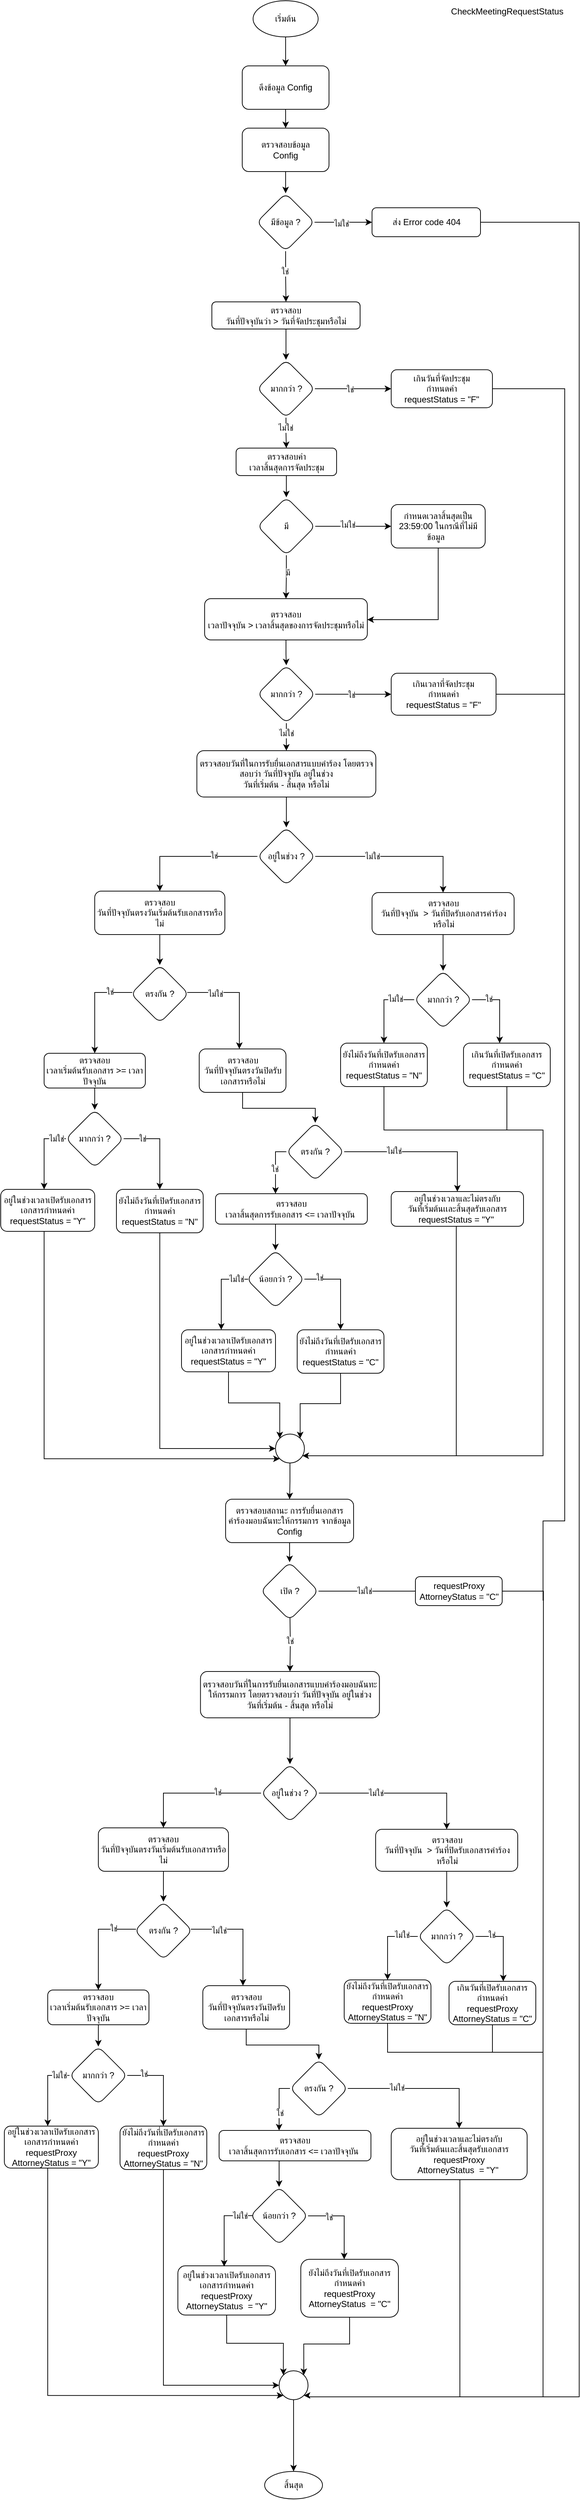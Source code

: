 <mxfile version="20.3.7" type="github" pages="2">
  <diagram id="lPwSiwmaaXrukdMeyInC" name="หน้า-1">
    <mxGraphModel dx="-656" dy="-391" grid="1" gridSize="10" guides="1" tooltips="1" connect="1" arrows="1" fold="1" page="1" pageScale="1" pageWidth="827" pageHeight="1169" math="0" shadow="0">
      <root>
        <mxCell id="0" />
        <mxCell id="1" parent="0" />
        <mxCell id="wf7TZzs-uNhkJIbmRCig-283" value="" style="edgeStyle=orthogonalEdgeStyle;rounded=0;orthogonalLoop=1;jettySize=auto;html=1;" parent="1" source="wf7TZzs-uNhkJIbmRCig-233" target="wf7TZzs-uNhkJIbmRCig-282" edge="1">
          <mxGeometry relative="1" as="geometry" />
        </mxCell>
        <mxCell id="wf7TZzs-uNhkJIbmRCig-233" value="เริ่มต้น" style="ellipse;whiteSpace=wrap;html=1;" parent="1" vertex="1">
          <mxGeometry x="2849" y="1180" width="90" height="50" as="geometry" />
        </mxCell>
        <mxCell id="wf7TZzs-uNhkJIbmRCig-284" value="" style="edgeStyle=orthogonalEdgeStyle;rounded=0;orthogonalLoop=1;jettySize=auto;html=1;entryX=0.5;entryY=0;entryDx=0;entryDy=0;" parent="1" source="wf7TZzs-uNhkJIbmRCig-282" target="wf7TZzs-uNhkJIbmRCig-267" edge="1">
          <mxGeometry relative="1" as="geometry" />
        </mxCell>
        <mxCell id="wf7TZzs-uNhkJIbmRCig-282" value="ดึงข้อมูล Config" style="rounded=1;whiteSpace=wrap;html=1;" parent="1" vertex="1">
          <mxGeometry x="2834" y="1270" width="120" height="60" as="geometry" />
        </mxCell>
        <mxCell id="wf7TZzs-uNhkJIbmRCig-236" value="ตรวจสอบ&lt;br&gt;วันที่ปัจจุบันว่า &amp;gt; วันที่จัดประชุมหรือไม่" style="rounded=1;whiteSpace=wrap;html=1;" parent="1" vertex="1">
          <mxGeometry x="2792" y="1596" width="205" height="37.5" as="geometry" />
        </mxCell>
        <mxCell id="wf7TZzs-uNhkJIbmRCig-238" value="มากกว่า ?" style="rhombus;whiteSpace=wrap;html=1;rounded=1;" parent="1" vertex="1">
          <mxGeometry x="2854.5" y="1676" width="80" height="80" as="geometry" />
        </mxCell>
        <mxCell id="wf7TZzs-uNhkJIbmRCig-239" value="" style="edgeStyle=orthogonalEdgeStyle;rounded=0;orthogonalLoop=1;jettySize=auto;html=1;" parent="1" source="wf7TZzs-uNhkJIbmRCig-236" target="wf7TZzs-uNhkJIbmRCig-238" edge="1">
          <mxGeometry relative="1" as="geometry" />
        </mxCell>
        <mxCell id="wf7TZzs-uNhkJIbmRCig-240" value="ตรวจสอบค่า&lt;br&gt;เวลาสิ้นสุดการจัดประชุม" style="whiteSpace=wrap;html=1;rounded=1;" parent="1" vertex="1">
          <mxGeometry x="2825.5" y="1798" width="139" height="38" as="geometry" />
        </mxCell>
        <mxCell id="wf7TZzs-uNhkJIbmRCig-241" value="" style="edgeStyle=orthogonalEdgeStyle;rounded=0;orthogonalLoop=1;jettySize=auto;html=1;" parent="1" source="wf7TZzs-uNhkJIbmRCig-238" target="wf7TZzs-uNhkJIbmRCig-240" edge="1">
          <mxGeometry relative="1" as="geometry" />
        </mxCell>
        <mxCell id="wf7TZzs-uNhkJIbmRCig-249" value="ไม่ใช่" style="edgeLabel;html=1;align=center;verticalAlign=middle;resizable=0;points=[];" parent="wf7TZzs-uNhkJIbmRCig-241" vertex="1" connectable="0">
          <mxGeometry x="-0.342" y="-1" relative="1" as="geometry">
            <mxPoint as="offset" />
          </mxGeometry>
        </mxCell>
        <mxCell id="wf7TZzs-uNhkJIbmRCig-250" style="edgeStyle=orthogonalEdgeStyle;rounded=0;orthogonalLoop=1;jettySize=auto;html=1;endArrow=none;endFill=0;" parent="1" source="wf7TZzs-uNhkJIbmRCig-242" edge="1">
          <mxGeometry relative="1" as="geometry">
            <mxPoint x="3250" y="3390" as="targetPoint" />
            <Array as="points">
              <mxPoint x="3280" y="1716" />
              <mxPoint x="3280" y="3280" />
            </Array>
          </mxGeometry>
        </mxCell>
        <mxCell id="wf7TZzs-uNhkJIbmRCig-242" value="เกินวันที่จัดประชุม&lt;br&gt;กำหนดค่า &lt;br&gt;requestStatus = &quot;F&quot;" style="whiteSpace=wrap;html=1;rounded=1;" parent="1" vertex="1">
          <mxGeometry x="3040" y="1689.75" width="140" height="52.5" as="geometry" />
        </mxCell>
        <mxCell id="wf7TZzs-uNhkJIbmRCig-243" value="" style="edgeStyle=orthogonalEdgeStyle;rounded=0;orthogonalLoop=1;jettySize=auto;html=1;" parent="1" source="wf7TZzs-uNhkJIbmRCig-238" target="wf7TZzs-uNhkJIbmRCig-242" edge="1">
          <mxGeometry relative="1" as="geometry" />
        </mxCell>
        <mxCell id="wf7TZzs-uNhkJIbmRCig-248" value="ใช่" style="edgeLabel;html=1;align=center;verticalAlign=middle;resizable=0;points=[];" parent="wf7TZzs-uNhkJIbmRCig-243" vertex="1" connectable="0">
          <mxGeometry x="-0.089" y="-1" relative="1" as="geometry">
            <mxPoint as="offset" />
          </mxGeometry>
        </mxCell>
        <mxCell id="wf7TZzs-uNhkJIbmRCig-244" value="มี" style="rhombus;whiteSpace=wrap;html=1;rounded=1;" parent="1" vertex="1">
          <mxGeometry x="2855" y="1866" width="80" height="80" as="geometry" />
        </mxCell>
        <mxCell id="wf7TZzs-uNhkJIbmRCig-245" value="" style="edgeStyle=orthogonalEdgeStyle;rounded=0;orthogonalLoop=1;jettySize=auto;html=1;" parent="1" source="wf7TZzs-uNhkJIbmRCig-240" target="wf7TZzs-uNhkJIbmRCig-244" edge="1">
          <mxGeometry relative="1" as="geometry" />
        </mxCell>
        <mxCell id="wf7TZzs-uNhkJIbmRCig-246" value="กำหนดเวลาสิ้นสุดเป็น&lt;br&gt;23:59:00 ในกรณีที่ไม่มีข้อมูล&amp;nbsp;&amp;nbsp;" style="whiteSpace=wrap;html=1;rounded=1;" parent="1" vertex="1">
          <mxGeometry x="3040" y="1876" width="130" height="60" as="geometry" />
        </mxCell>
        <mxCell id="wf7TZzs-uNhkJIbmRCig-247" value="" style="edgeStyle=orthogonalEdgeStyle;rounded=0;orthogonalLoop=1;jettySize=auto;html=1;" parent="1" source="wf7TZzs-uNhkJIbmRCig-244" target="wf7TZzs-uNhkJIbmRCig-246" edge="1">
          <mxGeometry relative="1" as="geometry" />
        </mxCell>
        <mxCell id="wf7TZzs-uNhkJIbmRCig-308" value="ไม่ใช่" style="edgeLabel;html=1;align=center;verticalAlign=middle;resizable=0;points=[];" parent="wf7TZzs-uNhkJIbmRCig-247" vertex="1" connectable="0">
          <mxGeometry x="-0.145" y="2" relative="1" as="geometry">
            <mxPoint as="offset" />
          </mxGeometry>
        </mxCell>
        <mxCell id="wf7TZzs-uNhkJIbmRCig-251" value="ตรวจสอบ&lt;br&gt;เวลาปัจจุบัน &amp;gt; เวลาสิ้นสุดของการจัดประชุมหรือไม่" style="whiteSpace=wrap;html=1;rounded=1;" parent="1" vertex="1">
          <mxGeometry x="2782" y="2006" width="225" height="57" as="geometry" />
        </mxCell>
        <mxCell id="wf7TZzs-uNhkJIbmRCig-252" value="" style="edgeStyle=orthogonalEdgeStyle;rounded=0;orthogonalLoop=1;jettySize=auto;html=1;" parent="1" source="wf7TZzs-uNhkJIbmRCig-244" target="wf7TZzs-uNhkJIbmRCig-251" edge="1">
          <mxGeometry relative="1" as="geometry" />
        </mxCell>
        <mxCell id="wf7TZzs-uNhkJIbmRCig-309" value="มี" style="edgeLabel;html=1;align=center;verticalAlign=middle;resizable=0;points=[];" parent="wf7TZzs-uNhkJIbmRCig-252" vertex="1" connectable="0">
          <mxGeometry x="-0.203" y="2" relative="1" as="geometry">
            <mxPoint as="offset" />
          </mxGeometry>
        </mxCell>
        <mxCell id="wf7TZzs-uNhkJIbmRCig-253" style="edgeStyle=orthogonalEdgeStyle;rounded=0;orthogonalLoop=1;jettySize=auto;html=1;" parent="1" source="wf7TZzs-uNhkJIbmRCig-246" target="wf7TZzs-uNhkJIbmRCig-251" edge="1">
          <mxGeometry relative="1" as="geometry">
            <Array as="points">
              <mxPoint x="3105" y="2035" />
            </Array>
          </mxGeometry>
        </mxCell>
        <mxCell id="wf7TZzs-uNhkJIbmRCig-256" value="มากกว่า ?" style="rhombus;whiteSpace=wrap;html=1;rounded=1;" parent="1" vertex="1">
          <mxGeometry x="2855" y="2098" width="80" height="80" as="geometry" />
        </mxCell>
        <mxCell id="wf7TZzs-uNhkJIbmRCig-257" value="" style="edgeStyle=orthogonalEdgeStyle;rounded=0;orthogonalLoop=1;jettySize=auto;html=1;" parent="1" source="wf7TZzs-uNhkJIbmRCig-251" target="wf7TZzs-uNhkJIbmRCig-256" edge="1">
          <mxGeometry relative="1" as="geometry" />
        </mxCell>
        <mxCell id="wf7TZzs-uNhkJIbmRCig-260" style="edgeStyle=orthogonalEdgeStyle;rounded=0;orthogonalLoop=1;jettySize=auto;html=1;endArrow=none;endFill=0;" parent="1" source="wf7TZzs-uNhkJIbmRCig-258" edge="1">
          <mxGeometry relative="1" as="geometry">
            <mxPoint x="3280" y="2138" as="targetPoint" />
          </mxGeometry>
        </mxCell>
        <mxCell id="wf7TZzs-uNhkJIbmRCig-258" value="เกินเวลาที่จัดประชุม&lt;br&gt;กำหนดค่า&lt;br&gt;requestStatus = &quot;F&quot;" style="whiteSpace=wrap;html=1;rounded=1;" parent="1" vertex="1">
          <mxGeometry x="3040" y="2109" width="145" height="58" as="geometry" />
        </mxCell>
        <mxCell id="wf7TZzs-uNhkJIbmRCig-259" value="" style="edgeStyle=orthogonalEdgeStyle;rounded=0;orthogonalLoop=1;jettySize=auto;html=1;" parent="1" source="wf7TZzs-uNhkJIbmRCig-256" target="wf7TZzs-uNhkJIbmRCig-258" edge="1">
          <mxGeometry relative="1" as="geometry" />
        </mxCell>
        <mxCell id="wf7TZzs-uNhkJIbmRCig-261" value="ใช่" style="edgeLabel;html=1;align=center;verticalAlign=middle;resizable=0;points=[];" parent="wf7TZzs-uNhkJIbmRCig-259" vertex="1" connectable="0">
          <mxGeometry x="-0.058" y="-1" relative="1" as="geometry">
            <mxPoint as="offset" />
          </mxGeometry>
        </mxCell>
        <mxCell id="wf7TZzs-uNhkJIbmRCig-286" value="" style="edgeStyle=orthogonalEdgeStyle;rounded=0;orthogonalLoop=1;jettySize=auto;html=1;" parent="1" source="wf7TZzs-uNhkJIbmRCig-262" target="wf7TZzs-uNhkJIbmRCig-285" edge="1">
          <mxGeometry relative="1" as="geometry" />
        </mxCell>
        <mxCell id="wf7TZzs-uNhkJIbmRCig-262" value="&lt;meta charset=&quot;utf-8&quot;&gt;&lt;span style=&quot;color: rgb(0, 0, 0); font-family: Helvetica; font-size: 12px; font-style: normal; font-variant-ligatures: normal; font-variant-caps: normal; font-weight: 400; letter-spacing: normal; orphans: 2; text-align: center; text-indent: 0px; text-transform: none; widows: 2; word-spacing: 0px; -webkit-text-stroke-width: 0px; background-color: rgb(248, 249, 250); text-decoration-thickness: initial; text-decoration-style: initial; text-decoration-color: initial; float: none; display: inline !important;&quot;&gt;ตรวจสอบวันที่ในการรับยื่นเอกสารแบบคำร้อง โดยตรวจสอบว่า วันที่ปัจจุบัน อยู่ในช่วง&lt;/span&gt;&lt;br style=&quot;color: rgb(0, 0, 0); font-family: Helvetica; font-size: 12px; font-style: normal; font-variant-ligatures: normal; font-variant-caps: normal; font-weight: 400; letter-spacing: normal; orphans: 2; text-align: center; text-indent: 0px; text-transform: none; widows: 2; word-spacing: 0px; -webkit-text-stroke-width: 0px; background-color: rgb(248, 249, 250); text-decoration-thickness: initial; text-decoration-style: initial; text-decoration-color: initial;&quot;&gt;&lt;span style=&quot;color: rgb(0, 0, 0); font-family: Helvetica; font-size: 12px; font-style: normal; font-variant-ligatures: normal; font-variant-caps: normal; font-weight: 400; letter-spacing: normal; orphans: 2; text-align: center; text-indent: 0px; text-transform: none; widows: 2; word-spacing: 0px; -webkit-text-stroke-width: 0px; background-color: rgb(248, 249, 250); text-decoration-thickness: initial; text-decoration-style: initial; text-decoration-color: initial; float: none; display: inline !important;&quot;&gt;วันที่เริ่มต้น - สิ้นสุด หรือไม่&lt;/span&gt;" style="whiteSpace=wrap;html=1;rounded=1;" parent="1" vertex="1">
          <mxGeometry x="2771.25" y="2216" width="247.5" height="64" as="geometry" />
        </mxCell>
        <mxCell id="wf7TZzs-uNhkJIbmRCig-263" value="" style="edgeStyle=orthogonalEdgeStyle;rounded=0;orthogonalLoop=1;jettySize=auto;html=1;" parent="1" source="wf7TZzs-uNhkJIbmRCig-256" target="wf7TZzs-uNhkJIbmRCig-262" edge="1">
          <mxGeometry relative="1" as="geometry" />
        </mxCell>
        <mxCell id="wf7TZzs-uNhkJIbmRCig-310" value="ไม่ใช่" style="edgeLabel;html=1;align=center;verticalAlign=middle;resizable=0;points=[];" parent="wf7TZzs-uNhkJIbmRCig-263" vertex="1" connectable="0">
          <mxGeometry x="-0.317" relative="1" as="geometry">
            <mxPoint y="1" as="offset" />
          </mxGeometry>
        </mxCell>
        <mxCell id="wf7TZzs-uNhkJIbmRCig-267" value="ตรวจสอบข้อมูล &lt;br&gt;Config" style="whiteSpace=wrap;html=1;rounded=1;glass=0;strokeWidth=1;shadow=0;" parent="1" vertex="1">
          <mxGeometry x="2834" y="1356" width="120" height="60" as="geometry" />
        </mxCell>
        <mxCell id="wf7TZzs-uNhkJIbmRCig-268" value="มีข้อมูล ?" style="rhombus;whiteSpace=wrap;html=1;rounded=1;glass=0;strokeWidth=1;shadow=0;" parent="1" vertex="1">
          <mxGeometry x="2854" y="1446" width="80" height="80" as="geometry" />
        </mxCell>
        <mxCell id="wf7TZzs-uNhkJIbmRCig-269" value="" style="edgeStyle=orthogonalEdgeStyle;rounded=0;orthogonalLoop=1;jettySize=auto;html=1;" parent="1" source="wf7TZzs-uNhkJIbmRCig-267" target="wf7TZzs-uNhkJIbmRCig-268" edge="1">
          <mxGeometry relative="1" as="geometry" />
        </mxCell>
        <mxCell id="wf7TZzs-uNhkJIbmRCig-270" style="edgeStyle=orthogonalEdgeStyle;rounded=0;orthogonalLoop=1;jettySize=auto;html=1;endArrow=none;endFill=0;" parent="1" source="wf7TZzs-uNhkJIbmRCig-271" edge="1">
          <mxGeometry relative="1" as="geometry">
            <mxPoint x="3250" y="4490" as="targetPoint" />
            <Array as="points">
              <mxPoint x="3300" y="1486" />
              <mxPoint x="3300" y="4490" />
            </Array>
          </mxGeometry>
        </mxCell>
        <mxCell id="wf7TZzs-uNhkJIbmRCig-271" value="ส่ง Error code 404" style="whiteSpace=wrap;html=1;rounded=1;glass=0;strokeWidth=1;shadow=0;" parent="1" vertex="1">
          <mxGeometry x="3013.5" y="1466" width="150" height="40" as="geometry" />
        </mxCell>
        <mxCell id="wf7TZzs-uNhkJIbmRCig-272" value="" style="edgeStyle=orthogonalEdgeStyle;rounded=0;orthogonalLoop=1;jettySize=auto;html=1;" parent="1" source="wf7TZzs-uNhkJIbmRCig-268" target="wf7TZzs-uNhkJIbmRCig-271" edge="1">
          <mxGeometry relative="1" as="geometry" />
        </mxCell>
        <mxCell id="wf7TZzs-uNhkJIbmRCig-273" value="ไม่ใช่" style="edgeLabel;html=1;align=center;verticalAlign=middle;resizable=0;points=[];" parent="wf7TZzs-uNhkJIbmRCig-272" vertex="1" connectable="0">
          <mxGeometry x="-0.08" y="-2" relative="1" as="geometry">
            <mxPoint as="offset" />
          </mxGeometry>
        </mxCell>
        <mxCell id="wf7TZzs-uNhkJIbmRCig-274" value="" style="edgeStyle=orthogonalEdgeStyle;rounded=0;orthogonalLoop=1;jettySize=auto;html=1;" parent="1" source="wf7TZzs-uNhkJIbmRCig-268" target="wf7TZzs-uNhkJIbmRCig-236" edge="1">
          <mxGeometry relative="1" as="geometry">
            <mxPoint x="2894" y="1594" as="targetPoint" />
          </mxGeometry>
        </mxCell>
        <mxCell id="wf7TZzs-uNhkJIbmRCig-275" value="ใช่" style="edgeLabel;html=1;align=center;verticalAlign=middle;resizable=0;points=[];" parent="wf7TZzs-uNhkJIbmRCig-274" vertex="1" connectable="0">
          <mxGeometry x="-0.209" y="-1" relative="1" as="geometry">
            <mxPoint as="offset" />
          </mxGeometry>
        </mxCell>
        <mxCell id="wf7TZzs-uNhkJIbmRCig-288" value="" style="edgeStyle=orthogonalEdgeStyle;rounded=0;orthogonalLoop=1;jettySize=auto;html=1;" parent="1" source="wf7TZzs-uNhkJIbmRCig-285" target="wf7TZzs-uNhkJIbmRCig-287" edge="1">
          <mxGeometry relative="1" as="geometry" />
        </mxCell>
        <mxCell id="wf7TZzs-uNhkJIbmRCig-289" value="ไม่ใช่" style="edgeLabel;html=1;align=center;verticalAlign=middle;resizable=0;points=[];" parent="wf7TZzs-uNhkJIbmRCig-288" vertex="1" connectable="0">
          <mxGeometry x="-0.069" y="1" relative="1" as="geometry">
            <mxPoint x="-27" y="1" as="offset" />
          </mxGeometry>
        </mxCell>
        <mxCell id="wf7TZzs-uNhkJIbmRCig-298" value="" style="edgeStyle=orthogonalEdgeStyle;rounded=0;orthogonalLoop=1;jettySize=auto;html=1;" parent="1" source="wf7TZzs-uNhkJIbmRCig-285" target="wf7TZzs-uNhkJIbmRCig-297" edge="1">
          <mxGeometry relative="1" as="geometry" />
        </mxCell>
        <mxCell id="wf7TZzs-uNhkJIbmRCig-299" value="ใช่" style="edgeLabel;html=1;align=center;verticalAlign=middle;resizable=0;points=[];" parent="wf7TZzs-uNhkJIbmRCig-298" vertex="1" connectable="0">
          <mxGeometry x="-0.355" y="-1" relative="1" as="geometry">
            <mxPoint x="-1" as="offset" />
          </mxGeometry>
        </mxCell>
        <mxCell id="wf7TZzs-uNhkJIbmRCig-285" value="อยู่ในช่วง ?" style="rhombus;whiteSpace=wrap;html=1;rounded=1;" parent="1" vertex="1">
          <mxGeometry x="2855" y="2322" width="80" height="80" as="geometry" />
        </mxCell>
        <mxCell id="wf7TZzs-uNhkJIbmRCig-291" value="" style="edgeStyle=orthogonalEdgeStyle;rounded=0;orthogonalLoop=1;jettySize=auto;html=1;" parent="1" source="wf7TZzs-uNhkJIbmRCig-287" target="wf7TZzs-uNhkJIbmRCig-290" edge="1">
          <mxGeometry relative="1" as="geometry" />
        </mxCell>
        <mxCell id="wf7TZzs-uNhkJIbmRCig-287" value="ตรวจสอบ&lt;br&gt;วันที่ปัจจุบัน&amp;nbsp; &amp;gt; วันที่ปิดรับเอกสารคำร้อง&lt;br&gt;หรือไม่" style="whiteSpace=wrap;html=1;rounded=1;" parent="1" vertex="1">
          <mxGeometry x="3013.5" y="2412" width="196.5" height="58" as="geometry" />
        </mxCell>
        <mxCell id="wf7TZzs-uNhkJIbmRCig-293" value="" style="edgeStyle=orthogonalEdgeStyle;rounded=0;orthogonalLoop=1;jettySize=auto;html=1;entryX=0.5;entryY=0;entryDx=0;entryDy=0;" parent="1" source="wf7TZzs-uNhkJIbmRCig-290" target="wf7TZzs-uNhkJIbmRCig-292" edge="1">
          <mxGeometry relative="1" as="geometry">
            <Array as="points">
              <mxPoint x="3030" y="2560" />
            </Array>
          </mxGeometry>
        </mxCell>
        <mxCell id="4UUopLr6q31j-0meangq-2" value="ไม่ใช่" style="edgeLabel;html=1;align=center;verticalAlign=middle;resizable=0;points=[];" vertex="1" connectable="0" parent="wf7TZzs-uNhkJIbmRCig-293">
          <mxGeometry x="-0.484" y="-1" relative="1" as="geometry">
            <mxPoint as="offset" />
          </mxGeometry>
        </mxCell>
        <mxCell id="wf7TZzs-uNhkJIbmRCig-295" value="" style="edgeStyle=orthogonalEdgeStyle;rounded=0;orthogonalLoop=1;jettySize=auto;html=1;" parent="1" source="wf7TZzs-uNhkJIbmRCig-290" target="wf7TZzs-uNhkJIbmRCig-294" edge="1">
          <mxGeometry relative="1" as="geometry">
            <Array as="points">
              <mxPoint x="3190" y="2560" />
            </Array>
          </mxGeometry>
        </mxCell>
        <mxCell id="4UUopLr6q31j-0meangq-1" value="ใช่" style="edgeLabel;html=1;align=center;verticalAlign=middle;resizable=0;points=[];" vertex="1" connectable="0" parent="wf7TZzs-uNhkJIbmRCig-295">
          <mxGeometry x="-0.537" y="1" relative="1" as="geometry">
            <mxPoint as="offset" />
          </mxGeometry>
        </mxCell>
        <mxCell id="wf7TZzs-uNhkJIbmRCig-290" value="มากกว่า ?" style="rhombus;whiteSpace=wrap;html=1;rounded=1;" parent="1" vertex="1">
          <mxGeometry x="3071.75" y="2520" width="80" height="80" as="geometry" />
        </mxCell>
        <mxCell id="wf7TZzs-uNhkJIbmRCig-353" style="edgeStyle=orthogonalEdgeStyle;rounded=0;orthogonalLoop=1;jettySize=auto;html=1;endArrow=none;endFill=0;" parent="1" source="wf7TZzs-uNhkJIbmRCig-292" edge="1">
          <mxGeometry relative="1" as="geometry">
            <mxPoint x="3130" y="3180" as="targetPoint" />
            <Array as="points">
              <mxPoint x="3030" y="2740" />
              <mxPoint x="3250" y="2740" />
              <mxPoint x="3250" y="3190" />
              <mxPoint x="3130" y="3190" />
            </Array>
          </mxGeometry>
        </mxCell>
        <mxCell id="wf7TZzs-uNhkJIbmRCig-292" value="ยังไม่ถึงวันที่เปิดรับเอกสารกำหนดค่า&lt;br&gt;requestStatus = &quot;N&quot;" style="whiteSpace=wrap;html=1;rounded=1;" parent="1" vertex="1">
          <mxGeometry x="2970" y="2620" width="120" height="60" as="geometry" />
        </mxCell>
        <mxCell id="wf7TZzs-uNhkJIbmRCig-447" style="edgeStyle=orthogonalEdgeStyle;rounded=0;orthogonalLoop=1;jettySize=auto;html=1;endArrow=none;endFill=0;" parent="1" source="wf7TZzs-uNhkJIbmRCig-294" edge="1">
          <mxGeometry relative="1" as="geometry">
            <mxPoint x="3200" y="2740" as="targetPoint" />
          </mxGeometry>
        </mxCell>
        <mxCell id="wf7TZzs-uNhkJIbmRCig-294" value="เกินวันที่เปิดรับเอกสาร&lt;br&gt;กำหนดค่า&lt;br&gt;requestStatus = &quot;C&quot;" style="whiteSpace=wrap;html=1;rounded=1;" parent="1" vertex="1">
          <mxGeometry x="3140" y="2620" width="120" height="60" as="geometry" />
        </mxCell>
        <mxCell id="wf7TZzs-uNhkJIbmRCig-301" value="" style="edgeStyle=orthogonalEdgeStyle;rounded=0;orthogonalLoop=1;jettySize=auto;html=1;" parent="1" source="wf7TZzs-uNhkJIbmRCig-297" target="wf7TZzs-uNhkJIbmRCig-300" edge="1">
          <mxGeometry relative="1" as="geometry" />
        </mxCell>
        <mxCell id="wf7TZzs-uNhkJIbmRCig-297" value="ตรวจสอบ&lt;br&gt;วันที่ปัจจุบันตรงวันเริ่มต้นรับเอกสารหรือไม่" style="whiteSpace=wrap;html=1;rounded=1;" parent="1" vertex="1">
          <mxGeometry x="2630" y="2410" width="180" height="60" as="geometry" />
        </mxCell>
        <mxCell id="wf7TZzs-uNhkJIbmRCig-303" value="" style="edgeStyle=orthogonalEdgeStyle;rounded=0;orthogonalLoop=1;jettySize=auto;html=1;" parent="1" source="wf7TZzs-uNhkJIbmRCig-300" target="wf7TZzs-uNhkJIbmRCig-302" edge="1">
          <mxGeometry relative="1" as="geometry">
            <Array as="points">
              <mxPoint x="2630" y="2550" />
            </Array>
          </mxGeometry>
        </mxCell>
        <mxCell id="wf7TZzs-uNhkJIbmRCig-306" value="ใช่" style="edgeLabel;html=1;align=center;verticalAlign=middle;resizable=0;points=[];" parent="wf7TZzs-uNhkJIbmRCig-303" vertex="1" connectable="0">
          <mxGeometry x="-0.541" y="-1" relative="1" as="geometry">
            <mxPoint as="offset" />
          </mxGeometry>
        </mxCell>
        <mxCell id="wf7TZzs-uNhkJIbmRCig-305" value="" style="edgeStyle=orthogonalEdgeStyle;rounded=0;orthogonalLoop=1;jettySize=auto;html=1;" parent="1" source="wf7TZzs-uNhkJIbmRCig-300" target="wf7TZzs-uNhkJIbmRCig-304" edge="1">
          <mxGeometry relative="1" as="geometry">
            <Array as="points">
              <mxPoint x="2830" y="2550" />
            </Array>
          </mxGeometry>
        </mxCell>
        <mxCell id="wf7TZzs-uNhkJIbmRCig-307" value="ไม่ใช่" style="edgeLabel;html=1;align=center;verticalAlign=middle;resizable=0;points=[];" parent="wf7TZzs-uNhkJIbmRCig-305" vertex="1" connectable="0">
          <mxGeometry x="-0.626" y="1" relative="1" as="geometry">
            <mxPoint x="11" y="3" as="offset" />
          </mxGeometry>
        </mxCell>
        <mxCell id="wf7TZzs-uNhkJIbmRCig-300" value="ตรงกัน ?" style="rhombus;whiteSpace=wrap;html=1;rounded=1;" parent="1" vertex="1">
          <mxGeometry x="2680" y="2512" width="80" height="80" as="geometry" />
        </mxCell>
        <mxCell id="wf7TZzs-uNhkJIbmRCig-312" value="" style="edgeStyle=orthogonalEdgeStyle;rounded=0;orthogonalLoop=1;jettySize=auto;html=1;" parent="1" source="wf7TZzs-uNhkJIbmRCig-302" target="wf7TZzs-uNhkJIbmRCig-311" edge="1">
          <mxGeometry relative="1" as="geometry" />
        </mxCell>
        <mxCell id="wf7TZzs-uNhkJIbmRCig-302" value="ตรวจสอบ&lt;br&gt;เวลาเริ่มต้นรับเอกสาร &amp;gt;= เวลาปัจจุบัน" style="whiteSpace=wrap;html=1;rounded=1;" parent="1" vertex="1">
          <mxGeometry x="2560" y="2634" width="140" height="48" as="geometry" />
        </mxCell>
        <mxCell id="wf7TZzs-uNhkJIbmRCig-322" value="" style="edgeStyle=orthogonalEdgeStyle;rounded=0;orthogonalLoop=1;jettySize=auto;html=1;" parent="1" source="wf7TZzs-uNhkJIbmRCig-304" target="wf7TZzs-uNhkJIbmRCig-321" edge="1">
          <mxGeometry relative="1" as="geometry">
            <Array as="points">
              <mxPoint x="2834" y="2710" />
              <mxPoint x="2935" y="2710" />
            </Array>
          </mxGeometry>
        </mxCell>
        <mxCell id="wf7TZzs-uNhkJIbmRCig-304" value="ตรวจสอบ&lt;br&gt;วันที่ปัจจุบันตรงวันปิดรับเอกสารหรือไม่" style="whiteSpace=wrap;html=1;rounded=1;" parent="1" vertex="1">
          <mxGeometry x="2774.5" y="2628" width="120" height="60" as="geometry" />
        </mxCell>
        <mxCell id="wf7TZzs-uNhkJIbmRCig-315" value="" style="edgeStyle=orthogonalEdgeStyle;rounded=0;orthogonalLoop=1;jettySize=auto;html=1;" parent="1" source="wf7TZzs-uNhkJIbmRCig-311" target="wf7TZzs-uNhkJIbmRCig-314" edge="1">
          <mxGeometry relative="1" as="geometry">
            <Array as="points">
              <mxPoint x="2560" y="2752" />
            </Array>
          </mxGeometry>
        </mxCell>
        <mxCell id="4UUopLr6q31j-0meangq-3" value="ไม่ใช่" style="edgeLabel;html=1;align=center;verticalAlign=middle;resizable=0;points=[];" vertex="1" connectable="0" parent="wf7TZzs-uNhkJIbmRCig-315">
          <mxGeometry x="-0.606" relative="1" as="geometry">
            <mxPoint x="6" as="offset" />
          </mxGeometry>
        </mxCell>
        <mxCell id="wf7TZzs-uNhkJIbmRCig-318" value="" style="edgeStyle=orthogonalEdgeStyle;rounded=0;orthogonalLoop=1;jettySize=auto;html=1;" parent="1" source="wf7TZzs-uNhkJIbmRCig-311" target="wf7TZzs-uNhkJIbmRCig-317" edge="1">
          <mxGeometry relative="1" as="geometry">
            <Array as="points">
              <mxPoint x="2720" y="2752" />
            </Array>
          </mxGeometry>
        </mxCell>
        <mxCell id="4UUopLr6q31j-0meangq-4" value="ใช่" style="edgeLabel;html=1;align=center;verticalAlign=middle;resizable=0;points=[];" vertex="1" connectable="0" parent="wf7TZzs-uNhkJIbmRCig-318">
          <mxGeometry x="-0.569" relative="1" as="geometry">
            <mxPoint as="offset" />
          </mxGeometry>
        </mxCell>
        <mxCell id="wf7TZzs-uNhkJIbmRCig-311" value="มากกว่า ?" style="rhombus;whiteSpace=wrap;html=1;rounded=1;" parent="1" vertex="1">
          <mxGeometry x="2590" y="2712" width="80" height="80" as="geometry" />
        </mxCell>
        <mxCell id="wf7TZzs-uNhkJIbmRCig-348" style="edgeStyle=orthogonalEdgeStyle;rounded=0;orthogonalLoop=1;jettySize=auto;html=1;entryX=0;entryY=1;entryDx=0;entryDy=0;" parent="1" source="wf7TZzs-uNhkJIbmRCig-314" target="wf7TZzs-uNhkJIbmRCig-347" edge="1">
          <mxGeometry relative="1" as="geometry">
            <Array as="points">
              <mxPoint x="2560" y="3194" />
            </Array>
          </mxGeometry>
        </mxCell>
        <mxCell id="wf7TZzs-uNhkJIbmRCig-314" value="อยู่ในช่วงเวลาเปิดรับเอกสารเอกสารกำหนดค่า&lt;br&gt;requestStatus = &quot;Y&quot;" style="whiteSpace=wrap;html=1;rounded=1;" parent="1" vertex="1">
          <mxGeometry x="2500" y="2822" width="130" height="58" as="geometry" />
        </mxCell>
        <mxCell id="wf7TZzs-uNhkJIbmRCig-349" style="edgeStyle=orthogonalEdgeStyle;rounded=0;orthogonalLoop=1;jettySize=auto;html=1;" parent="1" source="wf7TZzs-uNhkJIbmRCig-317" target="wf7TZzs-uNhkJIbmRCig-347" edge="1">
          <mxGeometry relative="1" as="geometry">
            <Array as="points">
              <mxPoint x="2720" y="3180" />
            </Array>
          </mxGeometry>
        </mxCell>
        <mxCell id="wf7TZzs-uNhkJIbmRCig-317" value="ยังไม่ถึงวันที่เปิดรับเอกสารกำหนดค่า&lt;br&gt;requestStatus = &quot;N&quot;" style="whiteSpace=wrap;html=1;rounded=1;" parent="1" vertex="1">
          <mxGeometry x="2660" y="2822" width="120" height="60" as="geometry" />
        </mxCell>
        <mxCell id="wf7TZzs-uNhkJIbmRCig-324" value="" style="edgeStyle=orthogonalEdgeStyle;rounded=0;orthogonalLoop=1;jettySize=auto;html=1;" parent="1" source="wf7TZzs-uNhkJIbmRCig-321" target="wf7TZzs-uNhkJIbmRCig-323" edge="1">
          <mxGeometry relative="1" as="geometry" />
        </mxCell>
        <mxCell id="wf7TZzs-uNhkJIbmRCig-325" value="ไม่ใช่" style="edgeLabel;html=1;align=center;verticalAlign=middle;resizable=0;points=[];" parent="wf7TZzs-uNhkJIbmRCig-324" vertex="1" connectable="0">
          <mxGeometry x="-0.353" y="1" relative="1" as="geometry">
            <mxPoint as="offset" />
          </mxGeometry>
        </mxCell>
        <mxCell id="wf7TZzs-uNhkJIbmRCig-335" style="edgeStyle=orthogonalEdgeStyle;rounded=0;orthogonalLoop=1;jettySize=auto;html=1;" parent="1" source="wf7TZzs-uNhkJIbmRCig-321" target="wf7TZzs-uNhkJIbmRCig-328" edge="1">
          <mxGeometry relative="1" as="geometry">
            <Array as="points">
              <mxPoint x="2880" y="2770" />
            </Array>
          </mxGeometry>
        </mxCell>
        <mxCell id="4UUopLr6q31j-0meangq-5" value="ใช่" style="edgeLabel;html=1;align=center;verticalAlign=middle;resizable=0;points=[];" vertex="1" connectable="0" parent="wf7TZzs-uNhkJIbmRCig-335">
          <mxGeometry x="0.069" y="-1" relative="1" as="geometry">
            <mxPoint as="offset" />
          </mxGeometry>
        </mxCell>
        <mxCell id="wf7TZzs-uNhkJIbmRCig-321" value="ตรงกัน ?" style="rhombus;whiteSpace=wrap;html=1;rounded=1;" parent="1" vertex="1">
          <mxGeometry x="2895" y="2730" width="80" height="80" as="geometry" />
        </mxCell>
        <mxCell id="wf7TZzs-uNhkJIbmRCig-352" style="edgeStyle=orthogonalEdgeStyle;rounded=0;orthogonalLoop=1;jettySize=auto;html=1;" parent="1" source="wf7TZzs-uNhkJIbmRCig-323" target="wf7TZzs-uNhkJIbmRCig-347" edge="1">
          <mxGeometry relative="1" as="geometry">
            <Array as="points">
              <mxPoint x="3130" y="3190" />
            </Array>
          </mxGeometry>
        </mxCell>
        <mxCell id="wf7TZzs-uNhkJIbmRCig-323" value="อยู่ในช่วงเวลาและไม่ตรงกับ&lt;br&gt;วันที่เริ่มต้นเเละสิ้นสุดรับเอกสาร&lt;br&gt;requestStatus = &quot;Y&quot;&amp;nbsp;" style="whiteSpace=wrap;html=1;rounded=1;" parent="1" vertex="1">
          <mxGeometry x="3040" y="2825" width="183" height="48" as="geometry" />
        </mxCell>
        <mxCell id="wf7TZzs-uNhkJIbmRCig-328" value="ตรวจสอบ&lt;br&gt;เวลาสิ้นสุดการรับเอกสาร &amp;lt;= เวลาปัจจุบัน&amp;nbsp;" style="whiteSpace=wrap;html=1;rounded=1;" parent="1" vertex="1">
          <mxGeometry x="2797" y="2828" width="210" height="42" as="geometry" />
        </mxCell>
        <mxCell id="wf7TZzs-uNhkJIbmRCig-331" value="น้อยกว่า ?" style="rhombus;whiteSpace=wrap;html=1;rounded=1;" parent="1" vertex="1">
          <mxGeometry x="2840" y="2906" width="80" height="80" as="geometry" />
        </mxCell>
        <mxCell id="wf7TZzs-uNhkJIbmRCig-327" value="" style="edgeStyle=orthogonalEdgeStyle;rounded=0;orthogonalLoop=1;jettySize=auto;html=1;" parent="1" source="wf7TZzs-uNhkJIbmRCig-328" target="wf7TZzs-uNhkJIbmRCig-331" edge="1">
          <mxGeometry relative="1" as="geometry">
            <Array as="points">
              <mxPoint x="2880" y="2880" />
              <mxPoint x="2880" y="2880" />
            </Array>
          </mxGeometry>
        </mxCell>
        <mxCell id="wf7TZzs-uNhkJIbmRCig-350" style="edgeStyle=orthogonalEdgeStyle;rounded=0;orthogonalLoop=1;jettySize=auto;html=1;entryX=0;entryY=0;entryDx=0;entryDy=0;" parent="1" source="wf7TZzs-uNhkJIbmRCig-332" target="wf7TZzs-uNhkJIbmRCig-347" edge="1">
          <mxGeometry relative="1" as="geometry" />
        </mxCell>
        <mxCell id="wf7TZzs-uNhkJIbmRCig-332" value="อยู่ในช่วงเวลาเปิดรับเอกสารเอกสารกำหนดค่า&lt;br&gt;requestStatus = &quot;Y&quot;" style="whiteSpace=wrap;html=1;rounded=1;" parent="1" vertex="1">
          <mxGeometry x="2750" y="3016" width="130" height="58" as="geometry" />
        </mxCell>
        <mxCell id="wf7TZzs-uNhkJIbmRCig-329" value="" style="edgeStyle=orthogonalEdgeStyle;rounded=0;orthogonalLoop=1;jettySize=auto;html=1;exitX=0.027;exitY=0.501;exitDx=0;exitDy=0;exitPerimeter=0;" parent="1" source="wf7TZzs-uNhkJIbmRCig-331" edge="1">
          <mxGeometry relative="1" as="geometry">
            <Array as="points">
              <mxPoint x="2805" y="2946" />
            </Array>
            <mxPoint x="2835" y="2946" as="sourcePoint" />
            <mxPoint x="2805" y="3016" as="targetPoint" />
          </mxGeometry>
        </mxCell>
        <mxCell id="4UUopLr6q31j-0meangq-6" value="ไม่ใช่" style="edgeLabel;html=1;align=center;verticalAlign=middle;resizable=0;points=[];" vertex="1" connectable="0" parent="wf7TZzs-uNhkJIbmRCig-329">
          <mxGeometry x="-0.687" y="3" relative="1" as="geometry">
            <mxPoint x="1" y="-3" as="offset" />
          </mxGeometry>
        </mxCell>
        <mxCell id="wf7TZzs-uNhkJIbmRCig-351" style="edgeStyle=orthogonalEdgeStyle;rounded=0;orthogonalLoop=1;jettySize=auto;html=1;entryX=1;entryY=0;entryDx=0;entryDy=0;" parent="1" source="wf7TZzs-uNhkJIbmRCig-333" target="wf7TZzs-uNhkJIbmRCig-347" edge="1">
          <mxGeometry relative="1" as="geometry" />
        </mxCell>
        <mxCell id="wf7TZzs-uNhkJIbmRCig-333" value="ยังไม่ถึงวันที่เปิดรับเอกสารกำหนดค่า&lt;br&gt;requestStatus = &quot;C&quot;" style="whiteSpace=wrap;html=1;rounded=1;" parent="1" vertex="1">
          <mxGeometry x="2910" y="3016" width="120" height="60" as="geometry" />
        </mxCell>
        <mxCell id="wf7TZzs-uNhkJIbmRCig-330" value="" style="edgeStyle=orthogonalEdgeStyle;rounded=0;orthogonalLoop=1;jettySize=auto;html=1;" parent="1" source="wf7TZzs-uNhkJIbmRCig-331" target="wf7TZzs-uNhkJIbmRCig-333" edge="1">
          <mxGeometry relative="1" as="geometry">
            <Array as="points">
              <mxPoint x="2970" y="2946" />
            </Array>
          </mxGeometry>
        </mxCell>
        <mxCell id="4UUopLr6q31j-0meangq-7" value="ใช่" style="edgeLabel;html=1;align=center;verticalAlign=middle;resizable=0;points=[];" vertex="1" connectable="0" parent="wf7TZzs-uNhkJIbmRCig-330">
          <mxGeometry x="-0.651" y="2" relative="1" as="geometry">
            <mxPoint as="offset" />
          </mxGeometry>
        </mxCell>
        <mxCell id="wf7TZzs-uNhkJIbmRCig-355" value="" style="edgeStyle=orthogonalEdgeStyle;rounded=0;orthogonalLoop=1;jettySize=auto;html=1;" parent="1" source="wf7TZzs-uNhkJIbmRCig-347" target="wf7TZzs-uNhkJIbmRCig-337" edge="1">
          <mxGeometry relative="1" as="geometry" />
        </mxCell>
        <mxCell id="wf7TZzs-uNhkJIbmRCig-347" value="" style="ellipse;whiteSpace=wrap;html=1;aspect=fixed;" parent="1" vertex="1">
          <mxGeometry x="2880" y="3160" width="40" height="40" as="geometry" />
        </mxCell>
        <mxCell id="wf7TZzs-uNhkJIbmRCig-337" value="ตรวจสอบสถานะ การรับยื่นเอกสารคำร้องมอบฉันทะให้กรรมการ จากข้อมูล Config" style="rounded=1;whiteSpace=wrap;html=1;" parent="1" vertex="1">
          <mxGeometry x="2811" y="3250" width="177" height="60" as="geometry" />
        </mxCell>
        <mxCell id="wf7TZzs-uNhkJIbmRCig-338" value="" style="edgeStyle=orthogonalEdgeStyle;rounded=0;orthogonalLoop=1;jettySize=auto;html=1;endArrow=classic;endFill=1;entryX=0.5;entryY=0;entryDx=0;entryDy=0;" parent="1" target="wf7TZzs-uNhkJIbmRCig-383" edge="1">
          <mxGeometry relative="1" as="geometry">
            <mxPoint x="2900.067" y="3480.0" as="targetPoint" />
            <mxPoint x="2900" y="3410" as="sourcePoint" />
            <Array as="points" />
          </mxGeometry>
        </mxCell>
        <mxCell id="wf7TZzs-uNhkJIbmRCig-339" value="ใช่" style="edgeLabel;html=1;align=center;verticalAlign=middle;resizable=0;points=[];" parent="wf7TZzs-uNhkJIbmRCig-338" vertex="1" connectable="0">
          <mxGeometry x="-0.081" y="-1" relative="1" as="geometry">
            <mxPoint as="offset" />
          </mxGeometry>
        </mxCell>
        <mxCell id="wf7TZzs-uNhkJIbmRCig-340" value="เปิด ?" style="rhombus;whiteSpace=wrap;html=1;rounded=1;" parent="1" vertex="1">
          <mxGeometry x="2859.5" y="3337" width="80" height="80" as="geometry" />
        </mxCell>
        <mxCell id="wf7TZzs-uNhkJIbmRCig-356" style="edgeStyle=orthogonalEdgeStyle;rounded=0;orthogonalLoop=1;jettySize=auto;html=1;endArrow=none;endFill=0;" parent="1" source="wf7TZzs-uNhkJIbmRCig-341" edge="1">
          <mxGeometry relative="1" as="geometry">
            <mxPoint x="3250" y="4020" as="targetPoint" />
          </mxGeometry>
        </mxCell>
        <mxCell id="wf7TZzs-uNhkJIbmRCig-341" value="requestProxy&lt;br&gt;AttorneyStatus&amp;nbsp;= &quot;C&quot;" style="whiteSpace=wrap;html=1;rounded=1;" parent="1" vertex="1">
          <mxGeometry x="3073.5" y="3357" width="120" height="40" as="geometry" />
        </mxCell>
        <mxCell id="wf7TZzs-uNhkJIbmRCig-343" value="" style="edgeStyle=orthogonalEdgeStyle;rounded=0;orthogonalLoop=1;jettySize=auto;html=1;endArrow=classic;endFill=1;" parent="1" source="wf7TZzs-uNhkJIbmRCig-337" target="wf7TZzs-uNhkJIbmRCig-340" edge="1">
          <mxGeometry relative="1" as="geometry" />
        </mxCell>
        <mxCell id="wf7TZzs-uNhkJIbmRCig-344" style="edgeStyle=orthogonalEdgeStyle;rounded=0;orthogonalLoop=1;jettySize=auto;html=1;endArrow=none;endFill=0;entryX=0;entryY=0.5;entryDx=0;entryDy=0;" parent="1" source="wf7TZzs-uNhkJIbmRCig-340" target="wf7TZzs-uNhkJIbmRCig-341" edge="1">
          <mxGeometry relative="1" as="geometry">
            <mxPoint x="3341" y="3377" as="targetPoint" />
          </mxGeometry>
        </mxCell>
        <mxCell id="wf7TZzs-uNhkJIbmRCig-345" value="ไม่ใช่" style="edgeLabel;html=1;align=center;verticalAlign=middle;resizable=0;points=[];" parent="wf7TZzs-uNhkJIbmRCig-344" vertex="1" connectable="0">
          <mxGeometry x="0.021" relative="1" as="geometry">
            <mxPoint x="-5" as="offset" />
          </mxGeometry>
        </mxCell>
        <mxCell id="wf7TZzs-uNhkJIbmRCig-383" value="&lt;span style=&quot;color: rgb(0, 0, 0); font-family: Helvetica; font-size: 12px; font-style: normal; font-variant-ligatures: normal; font-variant-caps: normal; font-weight: 400; letter-spacing: normal; orphans: 2; text-align: center; text-indent: 0px; text-transform: none; widows: 2; word-spacing: 0px; -webkit-text-stroke-width: 0px; background-color: rgb(248, 249, 250); text-decoration-thickness: initial; text-decoration-style: initial; text-decoration-color: initial; float: none; display: inline !important;&quot;&gt;ตรวจสอบวันที่ในการรับยื่นเอกสารแบบคำร้องมอบฉันทะให้กรรมการ โดยตรวจสอบว่า วันที่ปัจจุบัน อยู่ในช่วง&lt;/span&gt;&lt;br style=&quot;color: rgb(0, 0, 0); font-family: Helvetica; font-size: 12px; font-style: normal; font-variant-ligatures: normal; font-variant-caps: normal; font-weight: 400; letter-spacing: normal; orphans: 2; text-align: center; text-indent: 0px; text-transform: none; widows: 2; word-spacing: 0px; -webkit-text-stroke-width: 0px; background-color: rgb(248, 249, 250); text-decoration-thickness: initial; text-decoration-style: initial; text-decoration-color: initial;&quot;&gt;&lt;span style=&quot;color: rgb(0, 0, 0); font-family: Helvetica; font-size: 12px; font-style: normal; font-variant-ligatures: normal; font-variant-caps: normal; font-weight: 400; letter-spacing: normal; orphans: 2; text-align: center; text-indent: 0px; text-transform: none; widows: 2; word-spacing: 0px; -webkit-text-stroke-width: 0px; background-color: rgb(248, 249, 250); text-decoration-thickness: initial; text-decoration-style: initial; text-decoration-color: initial; float: none; display: inline !important;&quot;&gt;วันที่เริ่มต้น - สิ้นสุด หรือไม่&lt;/span&gt;" style="whiteSpace=wrap;html=1;rounded=1;" parent="1" vertex="1">
          <mxGeometry x="2776.25" y="3488" width="247.5" height="64" as="geometry" />
        </mxCell>
        <mxCell id="wf7TZzs-uNhkJIbmRCig-390" value="อยู่ในช่วง ?" style="rhombus;whiteSpace=wrap;html=1;rounded=1;" parent="1" vertex="1">
          <mxGeometry x="2860" y="3616" width="80" height="80" as="geometry" />
        </mxCell>
        <mxCell id="wf7TZzs-uNhkJIbmRCig-382" value="" style="edgeStyle=orthogonalEdgeStyle;rounded=0;orthogonalLoop=1;jettySize=auto;html=1;" parent="1" source="wf7TZzs-uNhkJIbmRCig-383" target="wf7TZzs-uNhkJIbmRCig-390" edge="1">
          <mxGeometry relative="1" as="geometry" />
        </mxCell>
        <mxCell id="wf7TZzs-uNhkJIbmRCig-392" value="ตรวจสอบ&lt;br&gt;วันที่ปัจจุบัน&amp;nbsp; &amp;gt; วันที่ปิดรับเอกสารคำร้อง&lt;br&gt;หรือไม่" style="whiteSpace=wrap;html=1;rounded=1;" parent="1" vertex="1">
          <mxGeometry x="3018.5" y="3706" width="196.5" height="58" as="geometry" />
        </mxCell>
        <mxCell id="wf7TZzs-uNhkJIbmRCig-386" value="" style="edgeStyle=orthogonalEdgeStyle;rounded=0;orthogonalLoop=1;jettySize=auto;html=1;" parent="1" source="wf7TZzs-uNhkJIbmRCig-390" target="wf7TZzs-uNhkJIbmRCig-392" edge="1">
          <mxGeometry relative="1" as="geometry" />
        </mxCell>
        <mxCell id="wf7TZzs-uNhkJIbmRCig-387" value="ไม่ใช่" style="edgeLabel;html=1;align=center;verticalAlign=middle;resizable=0;points=[];" parent="wf7TZzs-uNhkJIbmRCig-386" vertex="1" connectable="0">
          <mxGeometry x="-0.069" y="1" relative="1" as="geometry">
            <mxPoint x="-27" y="1" as="offset" />
          </mxGeometry>
        </mxCell>
        <mxCell id="wf7TZzs-uNhkJIbmRCig-395" value="มากกว่า ?" style="rhombus;whiteSpace=wrap;html=1;rounded=1;" parent="1" vertex="1">
          <mxGeometry x="3076.75" y="3814" width="80" height="80" as="geometry" />
        </mxCell>
        <mxCell id="wf7TZzs-uNhkJIbmRCig-391" value="" style="edgeStyle=orthogonalEdgeStyle;rounded=0;orthogonalLoop=1;jettySize=auto;html=1;" parent="1" source="wf7TZzs-uNhkJIbmRCig-392" target="wf7TZzs-uNhkJIbmRCig-395" edge="1">
          <mxGeometry relative="1" as="geometry" />
        </mxCell>
        <mxCell id="wf7TZzs-uNhkJIbmRCig-396" style="edgeStyle=orthogonalEdgeStyle;rounded=0;orthogonalLoop=1;jettySize=auto;html=1;endArrow=none;endFill=0;" parent="1" source="wf7TZzs-uNhkJIbmRCig-397" edge="1">
          <mxGeometry relative="1" as="geometry">
            <mxPoint x="3140" y="4490" as="targetPoint" />
            <Array as="points">
              <mxPoint x="3035" y="4014" />
              <mxPoint x="3250" y="4014" />
              <mxPoint x="3250" y="4490" />
              <mxPoint x="3130" y="4490" />
            </Array>
          </mxGeometry>
        </mxCell>
        <mxCell id="wf7TZzs-uNhkJIbmRCig-397" value="ยังไม่ถึงวันที่เปิดรับเอกสารกำหนดค่า&lt;br&gt;requestProxy&lt;br&gt;AttorneyStatus&amp;nbsp;= &quot;N&quot;" style="whiteSpace=wrap;html=1;rounded=1;" parent="1" vertex="1">
          <mxGeometry x="2975" y="3914" width="120" height="60" as="geometry" />
        </mxCell>
        <mxCell id="wf7TZzs-uNhkJIbmRCig-393" value="" style="edgeStyle=orthogonalEdgeStyle;rounded=0;orthogonalLoop=1;jettySize=auto;html=1;entryX=0.5;entryY=0;entryDx=0;entryDy=0;" parent="1" source="wf7TZzs-uNhkJIbmRCig-395" target="wf7TZzs-uNhkJIbmRCig-397" edge="1">
          <mxGeometry relative="1" as="geometry">
            <Array as="points">
              <mxPoint x="3035" y="3854" />
            </Array>
          </mxGeometry>
        </mxCell>
        <mxCell id="4UUopLr6q31j-0meangq-9" value="ไม่ใช่" style="edgeLabel;html=1;align=center;verticalAlign=middle;resizable=0;points=[];" vertex="1" connectable="0" parent="wf7TZzs-uNhkJIbmRCig-393">
          <mxGeometry x="-0.559" y="-2" relative="1" as="geometry">
            <mxPoint as="offset" />
          </mxGeometry>
        </mxCell>
        <mxCell id="wf7TZzs-uNhkJIbmRCig-450" style="edgeStyle=orthogonalEdgeStyle;rounded=0;orthogonalLoop=1;jettySize=auto;html=1;endArrow=none;endFill=0;exitX=0.5;exitY=1;exitDx=0;exitDy=0;" parent="1" source="wf7TZzs-uNhkJIbmRCig-399" edge="1">
          <mxGeometry relative="1" as="geometry">
            <mxPoint x="3180" y="4014" as="targetPoint" />
            <mxPoint x="3180" y="3980" as="sourcePoint" />
          </mxGeometry>
        </mxCell>
        <mxCell id="wf7TZzs-uNhkJIbmRCig-399" value="เกินวันที่เปิดรับเอกสาร&lt;br&gt;กำหนดค่า&lt;br&gt;requestProxy&lt;br&gt;AttorneyStatus&amp;nbsp;= &quot;C&quot;" style="whiteSpace=wrap;html=1;rounded=1;" parent="1" vertex="1">
          <mxGeometry x="3120" y="3916" width="120" height="60" as="geometry" />
        </mxCell>
        <mxCell id="wf7TZzs-uNhkJIbmRCig-394" value="" style="edgeStyle=orthogonalEdgeStyle;rounded=0;orthogonalLoop=1;jettySize=auto;html=1;" parent="1" source="wf7TZzs-uNhkJIbmRCig-395" target="wf7TZzs-uNhkJIbmRCig-399" edge="1">
          <mxGeometry relative="1" as="geometry">
            <Array as="points">
              <mxPoint x="3195" y="3854" />
            </Array>
          </mxGeometry>
        </mxCell>
        <mxCell id="4UUopLr6q31j-0meangq-10" value="ใช่" style="edgeLabel;html=1;align=center;verticalAlign=middle;resizable=0;points=[];" vertex="1" connectable="0" parent="wf7TZzs-uNhkJIbmRCig-394">
          <mxGeometry x="-0.561" y="2" relative="1" as="geometry">
            <mxPoint as="offset" />
          </mxGeometry>
        </mxCell>
        <mxCell id="wf7TZzs-uNhkJIbmRCig-401" value="ตรวจสอบ&lt;br&gt;วันที่ปัจจุบันตรงวันเริ่มต้นรับเอกสารหรือไม่" style="whiteSpace=wrap;html=1;rounded=1;" parent="1" vertex="1">
          <mxGeometry x="2635" y="3704" width="180" height="60" as="geometry" />
        </mxCell>
        <mxCell id="wf7TZzs-uNhkJIbmRCig-388" value="" style="edgeStyle=orthogonalEdgeStyle;rounded=0;orthogonalLoop=1;jettySize=auto;html=1;" parent="1" source="wf7TZzs-uNhkJIbmRCig-390" target="wf7TZzs-uNhkJIbmRCig-401" edge="1">
          <mxGeometry relative="1" as="geometry" />
        </mxCell>
        <mxCell id="wf7TZzs-uNhkJIbmRCig-389" value="ใช่" style="edgeLabel;html=1;align=center;verticalAlign=middle;resizable=0;points=[];" parent="wf7TZzs-uNhkJIbmRCig-388" vertex="1" connectable="0">
          <mxGeometry x="-0.355" y="-1" relative="1" as="geometry">
            <mxPoint x="-1" as="offset" />
          </mxGeometry>
        </mxCell>
        <mxCell id="wf7TZzs-uNhkJIbmRCig-406" value="ตรงกัน ?" style="rhombus;whiteSpace=wrap;html=1;rounded=1;" parent="1" vertex="1">
          <mxGeometry x="2685" y="3806" width="80" height="80" as="geometry" />
        </mxCell>
        <mxCell id="wf7TZzs-uNhkJIbmRCig-400" value="" style="edgeStyle=orthogonalEdgeStyle;rounded=0;orthogonalLoop=1;jettySize=auto;html=1;" parent="1" source="wf7TZzs-uNhkJIbmRCig-401" target="wf7TZzs-uNhkJIbmRCig-406" edge="1">
          <mxGeometry relative="1" as="geometry" />
        </mxCell>
        <mxCell id="wf7TZzs-uNhkJIbmRCig-408" value="ตรวจสอบ&lt;br&gt;เวลาเริ่มต้นรับเอกสาร &amp;gt;= เวลาปัจจุบัน" style="whiteSpace=wrap;html=1;rounded=1;" parent="1" vertex="1">
          <mxGeometry x="2565" y="3928" width="140" height="48" as="geometry" />
        </mxCell>
        <mxCell id="wf7TZzs-uNhkJIbmRCig-402" value="" style="edgeStyle=orthogonalEdgeStyle;rounded=0;orthogonalLoop=1;jettySize=auto;html=1;" parent="1" source="wf7TZzs-uNhkJIbmRCig-406" target="wf7TZzs-uNhkJIbmRCig-408" edge="1">
          <mxGeometry relative="1" as="geometry">
            <Array as="points">
              <mxPoint x="2635" y="3844" />
            </Array>
          </mxGeometry>
        </mxCell>
        <mxCell id="wf7TZzs-uNhkJIbmRCig-403" value="ใช่" style="edgeLabel;html=1;align=center;verticalAlign=middle;resizable=0;points=[];" parent="wf7TZzs-uNhkJIbmRCig-402" vertex="1" connectable="0">
          <mxGeometry x="-0.541" y="-1" relative="1" as="geometry">
            <mxPoint as="offset" />
          </mxGeometry>
        </mxCell>
        <mxCell id="wf7TZzs-uNhkJIbmRCig-410" value="ตรวจสอบ&lt;br&gt;วันที่ปัจจุบันตรงวันปิดรับเอกสารหรือไม่" style="whiteSpace=wrap;html=1;rounded=1;" parent="1" vertex="1">
          <mxGeometry x="2779.5" y="3922" width="120" height="60" as="geometry" />
        </mxCell>
        <mxCell id="wf7TZzs-uNhkJIbmRCig-404" value="" style="edgeStyle=orthogonalEdgeStyle;rounded=0;orthogonalLoop=1;jettySize=auto;html=1;" parent="1" source="wf7TZzs-uNhkJIbmRCig-406" target="wf7TZzs-uNhkJIbmRCig-410" edge="1">
          <mxGeometry relative="1" as="geometry">
            <Array as="points">
              <mxPoint x="2835" y="3844" />
            </Array>
          </mxGeometry>
        </mxCell>
        <mxCell id="wf7TZzs-uNhkJIbmRCig-405" value="ไม่ใช่" style="edgeLabel;html=1;align=center;verticalAlign=middle;resizable=0;points=[];" parent="wf7TZzs-uNhkJIbmRCig-404" vertex="1" connectable="0">
          <mxGeometry x="-0.626" y="1" relative="1" as="geometry">
            <mxPoint x="11" y="3" as="offset" />
          </mxGeometry>
        </mxCell>
        <mxCell id="wf7TZzs-uNhkJIbmRCig-413" value="มากกว่า ?" style="rhombus;whiteSpace=wrap;html=1;rounded=1;" parent="1" vertex="1">
          <mxGeometry x="2595" y="4006" width="80" height="80" as="geometry" />
        </mxCell>
        <mxCell id="wf7TZzs-uNhkJIbmRCig-407" value="" style="edgeStyle=orthogonalEdgeStyle;rounded=0;orthogonalLoop=1;jettySize=auto;html=1;" parent="1" source="wf7TZzs-uNhkJIbmRCig-408" target="wf7TZzs-uNhkJIbmRCig-413" edge="1">
          <mxGeometry relative="1" as="geometry" />
        </mxCell>
        <mxCell id="wf7TZzs-uNhkJIbmRCig-415" value="อยู่ในช่วงเวลาเปิดรับเอกสารเอกสารกำหนดค่า&lt;br&gt;requestProxy&lt;br&gt;AttorneyStatus&amp;nbsp;= &quot;Y&quot;" style="whiteSpace=wrap;html=1;rounded=1;" parent="1" vertex="1">
          <mxGeometry x="2505" y="4116" width="130" height="58" as="geometry" />
        </mxCell>
        <mxCell id="wf7TZzs-uNhkJIbmRCig-411" value="" style="edgeStyle=orthogonalEdgeStyle;rounded=0;orthogonalLoop=1;jettySize=auto;html=1;" parent="1" source="wf7TZzs-uNhkJIbmRCig-413" target="wf7TZzs-uNhkJIbmRCig-415" edge="1">
          <mxGeometry relative="1" as="geometry">
            <Array as="points">
              <mxPoint x="2565" y="4046" />
            </Array>
          </mxGeometry>
        </mxCell>
        <mxCell id="4UUopLr6q31j-0meangq-12" value="ไม่ใช่" style="edgeLabel;html=1;align=center;verticalAlign=middle;resizable=0;points=[];" vertex="1" connectable="0" parent="wf7TZzs-uNhkJIbmRCig-411">
          <mxGeometry x="-0.726" y="-2" relative="1" as="geometry">
            <mxPoint x="-1" y="2" as="offset" />
          </mxGeometry>
        </mxCell>
        <mxCell id="wf7TZzs-uNhkJIbmRCig-417" value="ยังไม่ถึงวันที่เปิดรับเอกสารกำหนดค่า&lt;br&gt;requestProxy&lt;br&gt;AttorneyStatus&amp;nbsp;= &quot;N&quot;" style="whiteSpace=wrap;html=1;rounded=1;" parent="1" vertex="1">
          <mxGeometry x="2665" y="4116" width="120" height="60" as="geometry" />
        </mxCell>
        <mxCell id="wf7TZzs-uNhkJIbmRCig-412" value="" style="edgeStyle=orthogonalEdgeStyle;rounded=0;orthogonalLoop=1;jettySize=auto;html=1;" parent="1" source="wf7TZzs-uNhkJIbmRCig-413" target="wf7TZzs-uNhkJIbmRCig-417" edge="1">
          <mxGeometry relative="1" as="geometry">
            <Array as="points">
              <mxPoint x="2725" y="4046" />
            </Array>
          </mxGeometry>
        </mxCell>
        <mxCell id="4UUopLr6q31j-0meangq-13" value="ใช่" style="edgeLabel;html=1;align=center;verticalAlign=middle;resizable=0;points=[];" vertex="1" connectable="0" parent="wf7TZzs-uNhkJIbmRCig-412">
          <mxGeometry x="-0.626" y="2" relative="1" as="geometry">
            <mxPoint as="offset" />
          </mxGeometry>
        </mxCell>
        <mxCell id="wf7TZzs-uNhkJIbmRCig-421" value="ตรงกัน ?" style="rhombus;whiteSpace=wrap;html=1;rounded=1;" parent="1" vertex="1">
          <mxGeometry x="2900" y="4024" width="80" height="80" as="geometry" />
        </mxCell>
        <mxCell id="wf7TZzs-uNhkJIbmRCig-409" value="" style="edgeStyle=orthogonalEdgeStyle;rounded=0;orthogonalLoop=1;jettySize=auto;html=1;" parent="1" source="wf7TZzs-uNhkJIbmRCig-410" target="wf7TZzs-uNhkJIbmRCig-421" edge="1">
          <mxGeometry relative="1" as="geometry">
            <Array as="points">
              <mxPoint x="2839" y="4004" />
              <mxPoint x="2940" y="4004" />
            </Array>
          </mxGeometry>
        </mxCell>
        <mxCell id="wf7TZzs-uNhkJIbmRCig-423" value="อยู่ในช่วงเวลาและไม่ตรงกับ&lt;br&gt;วันที่เริ่มต้นเเละสิ้นสุดรับเอกสาร&lt;br&gt;requestProxy&lt;br&gt;AttorneyStatus&amp;nbsp;&amp;nbsp;= &quot;Y&quot;&amp;nbsp;" style="whiteSpace=wrap;html=1;rounded=1;" parent="1" vertex="1">
          <mxGeometry x="3040" y="4119" width="188" height="71" as="geometry" />
        </mxCell>
        <mxCell id="wf7TZzs-uNhkJIbmRCig-418" value="" style="edgeStyle=orthogonalEdgeStyle;rounded=0;orthogonalLoop=1;jettySize=auto;html=1;" parent="1" source="wf7TZzs-uNhkJIbmRCig-421" target="wf7TZzs-uNhkJIbmRCig-423" edge="1">
          <mxGeometry relative="1" as="geometry" />
        </mxCell>
        <mxCell id="wf7TZzs-uNhkJIbmRCig-419" value="ไม่ใช่" style="edgeLabel;html=1;align=center;verticalAlign=middle;resizable=0;points=[];" parent="wf7TZzs-uNhkJIbmRCig-418" vertex="1" connectable="0">
          <mxGeometry x="-0.353" y="1" relative="1" as="geometry">
            <mxPoint as="offset" />
          </mxGeometry>
        </mxCell>
        <mxCell id="wf7TZzs-uNhkJIbmRCig-424" value="ตรวจสอบ&lt;br&gt;เวลาสิ้นสุดการรับเอกสาร &amp;lt;= เวลาปัจจุบัน&amp;nbsp;" style="whiteSpace=wrap;html=1;rounded=1;" parent="1" vertex="1">
          <mxGeometry x="2802" y="4122" width="210" height="42" as="geometry" />
        </mxCell>
        <mxCell id="wf7TZzs-uNhkJIbmRCig-420" style="edgeStyle=orthogonalEdgeStyle;rounded=0;orthogonalLoop=1;jettySize=auto;html=1;" parent="1" source="wf7TZzs-uNhkJIbmRCig-421" target="wf7TZzs-uNhkJIbmRCig-424" edge="1">
          <mxGeometry relative="1" as="geometry">
            <Array as="points">
              <mxPoint x="2885" y="4064" />
            </Array>
          </mxGeometry>
        </mxCell>
        <mxCell id="4UUopLr6q31j-0meangq-11" value="ใช่" style="edgeLabel;html=1;align=center;verticalAlign=middle;resizable=0;points=[];" vertex="1" connectable="0" parent="wf7TZzs-uNhkJIbmRCig-420">
          <mxGeometry x="0.349" y="1" relative="1" as="geometry">
            <mxPoint as="offset" />
          </mxGeometry>
        </mxCell>
        <mxCell id="wf7TZzs-uNhkJIbmRCig-425" value="น้อยกว่า ?" style="rhombus;whiteSpace=wrap;html=1;rounded=1;" parent="1" vertex="1">
          <mxGeometry x="2845" y="4200" width="80" height="80" as="geometry" />
        </mxCell>
        <mxCell id="wf7TZzs-uNhkJIbmRCig-426" value="" style="edgeStyle=orthogonalEdgeStyle;rounded=0;orthogonalLoop=1;jettySize=auto;html=1;" parent="1" source="wf7TZzs-uNhkJIbmRCig-424" target="wf7TZzs-uNhkJIbmRCig-425" edge="1">
          <mxGeometry relative="1" as="geometry">
            <Array as="points">
              <mxPoint x="2885" y="4174" />
              <mxPoint x="2885" y="4174" />
            </Array>
          </mxGeometry>
        </mxCell>
        <mxCell id="wf7TZzs-uNhkJIbmRCig-428" value="อยู่ในช่วงเวลาเปิดรับเอกสารเอกสารกำหนดค่า&lt;br&gt;requestProxy&lt;br&gt;AttorneyStatus&amp;nbsp;&amp;nbsp;= &quot;Y&quot;" style="whiteSpace=wrap;html=1;rounded=1;" parent="1" vertex="1">
          <mxGeometry x="2745" y="4309" width="135" height="68" as="geometry" />
        </mxCell>
        <mxCell id="wf7TZzs-uNhkJIbmRCig-429" value="" style="edgeStyle=orthogonalEdgeStyle;rounded=0;orthogonalLoop=1;jettySize=auto;html=1;exitX=0.039;exitY=0.496;exitDx=0;exitDy=0;exitPerimeter=0;" parent="1" source="wf7TZzs-uNhkJIbmRCig-425" edge="1">
          <mxGeometry relative="1" as="geometry">
            <Array as="points">
              <mxPoint x="2809" y="4240" />
            </Array>
            <mxPoint x="2839" y="4240" as="sourcePoint" />
            <mxPoint x="2809" y="4310" as="targetPoint" />
          </mxGeometry>
        </mxCell>
        <mxCell id="4UUopLr6q31j-0meangq-17" value="ไม่ใช่" style="edgeLabel;html=1;align=center;verticalAlign=middle;resizable=0;points=[];" vertex="1" connectable="0" parent="wf7TZzs-uNhkJIbmRCig-429">
          <mxGeometry x="-0.607" y="-1" relative="1" as="geometry">
            <mxPoint x="4" y="1" as="offset" />
          </mxGeometry>
        </mxCell>
        <mxCell id="wf7TZzs-uNhkJIbmRCig-431" value="ยังไม่ถึงวันที่เปิดรับเอกสารกำหนดค่า&lt;br&gt;requestProxy&lt;br&gt;AttorneyStatus&amp;nbsp;&amp;nbsp;= &quot;C&quot;" style="whiteSpace=wrap;html=1;rounded=1;" parent="1" vertex="1">
          <mxGeometry x="2915" y="4300" width="135" height="80" as="geometry" />
        </mxCell>
        <mxCell id="wf7TZzs-uNhkJIbmRCig-432" value="" style="edgeStyle=orthogonalEdgeStyle;rounded=0;orthogonalLoop=1;jettySize=auto;html=1;" parent="1" source="wf7TZzs-uNhkJIbmRCig-425" target="wf7TZzs-uNhkJIbmRCig-431" edge="1">
          <mxGeometry relative="1" as="geometry">
            <Array as="points">
              <mxPoint x="2975" y="4240" />
            </Array>
          </mxGeometry>
        </mxCell>
        <mxCell id="4UUopLr6q31j-0meangq-16" value="ใช่" style="edgeLabel;html=1;align=center;verticalAlign=middle;resizable=0;points=[];" vertex="1" connectable="0" parent="wf7TZzs-uNhkJIbmRCig-432">
          <mxGeometry x="-0.482" y="-2" relative="1" as="geometry">
            <mxPoint as="offset" />
          </mxGeometry>
        </mxCell>
        <mxCell id="wf7TZzs-uNhkJIbmRCig-449" style="edgeStyle=orthogonalEdgeStyle;rounded=0;orthogonalLoop=1;jettySize=auto;html=1;entryX=0.5;entryY=0;entryDx=0;entryDy=0;endArrow=classic;endFill=1;" parent="1" source="wf7TZzs-uNhkJIbmRCig-434" target="wf7TZzs-uNhkJIbmRCig-448" edge="1">
          <mxGeometry relative="1" as="geometry" />
        </mxCell>
        <mxCell id="wf7TZzs-uNhkJIbmRCig-434" value="" style="ellipse;whiteSpace=wrap;html=1;aspect=fixed;" parent="1" vertex="1">
          <mxGeometry x="2885" y="4454" width="40" height="40" as="geometry" />
        </mxCell>
        <mxCell id="wf7TZzs-uNhkJIbmRCig-414" style="edgeStyle=orthogonalEdgeStyle;rounded=0;orthogonalLoop=1;jettySize=auto;html=1;entryX=0;entryY=1;entryDx=0;entryDy=0;" parent="1" source="wf7TZzs-uNhkJIbmRCig-415" target="wf7TZzs-uNhkJIbmRCig-434" edge="1">
          <mxGeometry relative="1" as="geometry">
            <Array as="points">
              <mxPoint x="2565" y="4488" />
            </Array>
          </mxGeometry>
        </mxCell>
        <mxCell id="wf7TZzs-uNhkJIbmRCig-416" style="edgeStyle=orthogonalEdgeStyle;rounded=0;orthogonalLoop=1;jettySize=auto;html=1;" parent="1" source="wf7TZzs-uNhkJIbmRCig-417" target="wf7TZzs-uNhkJIbmRCig-434" edge="1">
          <mxGeometry relative="1" as="geometry">
            <Array as="points">
              <mxPoint x="2725" y="4474" />
            </Array>
          </mxGeometry>
        </mxCell>
        <mxCell id="wf7TZzs-uNhkJIbmRCig-422" style="edgeStyle=orthogonalEdgeStyle;rounded=0;orthogonalLoop=1;jettySize=auto;html=1;entryX=1;entryY=1;entryDx=0;entryDy=0;" parent="1" source="wf7TZzs-uNhkJIbmRCig-423" target="wf7TZzs-uNhkJIbmRCig-434" edge="1">
          <mxGeometry relative="1" as="geometry">
            <Array as="points">
              <mxPoint x="3135" y="4490" />
              <mxPoint x="2925" y="4490" />
              <mxPoint x="2925" y="4488" />
            </Array>
          </mxGeometry>
        </mxCell>
        <mxCell id="wf7TZzs-uNhkJIbmRCig-427" style="edgeStyle=orthogonalEdgeStyle;rounded=0;orthogonalLoop=1;jettySize=auto;html=1;entryX=0;entryY=0;entryDx=0;entryDy=0;" parent="1" source="wf7TZzs-uNhkJIbmRCig-428" target="wf7TZzs-uNhkJIbmRCig-434" edge="1">
          <mxGeometry relative="1" as="geometry">
            <Array as="points">
              <mxPoint x="2813" y="4416" />
              <mxPoint x="2891" y="4416" />
            </Array>
          </mxGeometry>
        </mxCell>
        <mxCell id="wf7TZzs-uNhkJIbmRCig-430" style="edgeStyle=orthogonalEdgeStyle;rounded=0;orthogonalLoop=1;jettySize=auto;html=1;entryX=1;entryY=0;entryDx=0;entryDy=0;" parent="1" source="wf7TZzs-uNhkJIbmRCig-431" target="wf7TZzs-uNhkJIbmRCig-434" edge="1">
          <mxGeometry relative="1" as="geometry" />
        </mxCell>
        <mxCell id="wf7TZzs-uNhkJIbmRCig-448" value="สิ้นสุด" style="ellipse;whiteSpace=wrap;html=1;" parent="1" vertex="1">
          <mxGeometry x="2865" y="4593" width="80" height="38" as="geometry" />
        </mxCell>
        <mxCell id="4UUopLr6q31j-0meangq-19" value="CheckMeetingRequestStatus" style="text;html=1;align=center;verticalAlign=middle;resizable=0;points=[];autosize=1;strokeColor=none;fillColor=none;" vertex="1" parent="1">
          <mxGeometry x="3110" y="1180" width="180" height="30" as="geometry" />
        </mxCell>
      </root>
    </mxGraphModel>
  </diagram>
  <diagram id="4Yz2Q00kRXpXyk-KhZNM" name="หน้า-2">
    <mxGraphModel dx="2852" dy="1286" grid="1" gridSize="10" guides="1" tooltips="1" connect="1" arrows="1" fold="1" page="1" pageScale="1" pageWidth="827" pageHeight="1169" math="0" shadow="0">
      <root>
        <mxCell id="0" />
        <mxCell id="1" parent="0" />
        <mxCell id="oqG7YvitevMw2fHaYkaX-55" value="" style="group" vertex="1" connectable="0" parent="1">
          <mxGeometry x="210" y="30" width="560" height="1560" as="geometry" />
        </mxCell>
        <mxCell id="oqG7YvitevMw2fHaYkaX-1" style="edgeStyle=orthogonalEdgeStyle;rounded=0;orthogonalLoop=1;jettySize=auto;html=1;endArrow=classic;endFill=1;" edge="1" parent="oqG7YvitevMw2fHaYkaX-55" source="oqG7YvitevMw2fHaYkaX-2">
          <mxGeometry relative="1" as="geometry">
            <mxPoint x="189.083" y="70" as="targetPoint" />
          </mxGeometry>
        </mxCell>
        <mxCell id="oqG7YvitevMw2fHaYkaX-2" value="เริ่มต้น" style="ellipse;whiteSpace=wrap;html=1;rounded=1;glass=0;strokeWidth=1;shadow=0;" vertex="1" parent="oqG7YvitevMw2fHaYkaX-55">
          <mxGeometry x="144" width="90" height="40" as="geometry" />
        </mxCell>
        <mxCell id="oqG7YvitevMw2fHaYkaX-3" value="ดึงข้อมูลจาก &lt;br&gt;Table Config" style="whiteSpace=wrap;html=1;rounded=1;glass=0;strokeWidth=1;shadow=0;" vertex="1" parent="oqG7YvitevMw2fHaYkaX-55">
          <mxGeometry x="129.37" y="70" width="120" height="60" as="geometry" />
        </mxCell>
        <mxCell id="oqG7YvitevMw2fHaYkaX-4" value="ดึงข้อมูล" style="rhombus;whiteSpace=wrap;html=1;rounded=1;glass=0;strokeWidth=1;shadow=0;" vertex="1" parent="oqG7YvitevMw2fHaYkaX-55">
          <mxGeometry x="149.37" y="170" width="80" height="80" as="geometry" />
        </mxCell>
        <mxCell id="oqG7YvitevMw2fHaYkaX-5" value="" style="edgeStyle=orthogonalEdgeStyle;rounded=0;orthogonalLoop=1;jettySize=auto;html=1;" edge="1" parent="oqG7YvitevMw2fHaYkaX-55" source="oqG7YvitevMw2fHaYkaX-3" target="oqG7YvitevMw2fHaYkaX-4">
          <mxGeometry relative="1" as="geometry" />
        </mxCell>
        <mxCell id="oqG7YvitevMw2fHaYkaX-6" value="ไม่สำเร็จ" style="text;html=1;align=center;verticalAlign=middle;resizable=0;points=[];autosize=1;strokeColor=none;fillColor=none;" vertex="1" parent="oqG7YvitevMw2fHaYkaX-55">
          <mxGeometry x="227.24" y="180" width="70" height="30" as="geometry" />
        </mxCell>
        <mxCell id="oqG7YvitevMw2fHaYkaX-8" value="ส่ง Error code 500" style="rounded=1;whiteSpace=wrap;html=1;" vertex="1" parent="oqG7YvitevMw2fHaYkaX-55">
          <mxGeometry x="324.37" y="190" width="147.5" height="40" as="geometry" />
        </mxCell>
        <mxCell id="oqG7YvitevMw2fHaYkaX-9" value="" style="edgeStyle=orthogonalEdgeStyle;rounded=0;orthogonalLoop=1;jettySize=auto;html=1;entryX=0;entryY=0.5;entryDx=0;entryDy=0;" edge="1" parent="oqG7YvitevMw2fHaYkaX-55" source="oqG7YvitevMw2fHaYkaX-4" target="oqG7YvitevMw2fHaYkaX-8">
          <mxGeometry relative="1" as="geometry">
            <mxPoint x="324.37" y="210" as="targetPoint" />
          </mxGeometry>
        </mxCell>
        <mxCell id="oqG7YvitevMw2fHaYkaX-10" value="ตรวจสอบข้อมูล &lt;br&gt;Config" style="whiteSpace=wrap;html=1;rounded=1;glass=0;strokeWidth=1;shadow=0;" vertex="1" parent="oqG7YvitevMw2fHaYkaX-55">
          <mxGeometry x="129.37" y="304.75" width="120" height="60" as="geometry" />
        </mxCell>
        <mxCell id="oqG7YvitevMw2fHaYkaX-11" value="" style="edgeStyle=orthogonalEdgeStyle;rounded=0;orthogonalLoop=1;jettySize=auto;html=1;" edge="1" parent="oqG7YvitevMw2fHaYkaX-55" source="oqG7YvitevMw2fHaYkaX-4" target="oqG7YvitevMw2fHaYkaX-10">
          <mxGeometry relative="1" as="geometry" />
        </mxCell>
        <mxCell id="oqG7YvitevMw2fHaYkaX-12" value="สำเร็จ" style="text;html=1;align=center;verticalAlign=middle;resizable=0;points=[];autosize=1;strokeColor=none;fillColor=none;" vertex="1" parent="oqG7YvitevMw2fHaYkaX-55">
          <mxGeometry x="134.37" y="260" width="50" height="30" as="geometry" />
        </mxCell>
        <mxCell id="oqG7YvitevMw2fHaYkaX-13" value="มีข้อมูล" style="rhombus;whiteSpace=wrap;html=1;rounded=1;glass=0;strokeWidth=1;shadow=0;" vertex="1" parent="oqG7YvitevMw2fHaYkaX-55">
          <mxGeometry x="149.37" y="400" width="80" height="80" as="geometry" />
        </mxCell>
        <mxCell id="oqG7YvitevMw2fHaYkaX-14" value="" style="edgeStyle=orthogonalEdgeStyle;rounded=0;orthogonalLoop=1;jettySize=auto;html=1;" edge="1" parent="oqG7YvitevMw2fHaYkaX-55" source="oqG7YvitevMw2fHaYkaX-10" target="oqG7YvitevMw2fHaYkaX-13">
          <mxGeometry relative="1" as="geometry" />
        </mxCell>
        <mxCell id="oqG7YvitevMw2fHaYkaX-15" style="edgeStyle=orthogonalEdgeStyle;rounded=0;orthogonalLoop=1;jettySize=auto;html=1;endArrow=none;endFill=0;" edge="1" parent="oqG7YvitevMw2fHaYkaX-55" source="oqG7YvitevMw2fHaYkaX-16">
          <mxGeometry relative="1" as="geometry">
            <mxPoint x="560" y="440" as="targetPoint" />
          </mxGeometry>
        </mxCell>
        <mxCell id="oqG7YvitevMw2fHaYkaX-16" value="ส่ง Error code 404" style="whiteSpace=wrap;html=1;rounded=1;glass=0;strokeWidth=1;shadow=0;" vertex="1" parent="oqG7YvitevMw2fHaYkaX-55">
          <mxGeometry x="324.37" y="420" width="150" height="40" as="geometry" />
        </mxCell>
        <mxCell id="oqG7YvitevMw2fHaYkaX-17" value="" style="edgeStyle=orthogonalEdgeStyle;rounded=0;orthogonalLoop=1;jettySize=auto;html=1;" edge="1" parent="oqG7YvitevMw2fHaYkaX-55" source="oqG7YvitevMw2fHaYkaX-13" target="oqG7YvitevMw2fHaYkaX-16">
          <mxGeometry relative="1" as="geometry" />
        </mxCell>
        <mxCell id="oqG7YvitevMw2fHaYkaX-18" value="ไม่ใช่" style="text;html=1;align=center;verticalAlign=middle;resizable=0;points=[];autosize=1;strokeColor=none;fillColor=none;" vertex="1" parent="oqG7YvitevMw2fHaYkaX-55">
          <mxGeometry x="209.37" y="395" width="50" height="30" as="geometry" />
        </mxCell>
        <mxCell id="oqG7YvitevMw2fHaYkaX-19" value="ใช่" style="text;html=1;align=center;verticalAlign=middle;resizable=0;points=[];autosize=1;strokeColor=none;fillColor=none;" vertex="1" parent="oqG7YvitevMw2fHaYkaX-55">
          <mxGeometry x="139.37" y="475" width="40" height="30" as="geometry" />
        </mxCell>
        <mxCell id="oqG7YvitevMw2fHaYkaX-20" value="ตรวจสอบสถานะการเปิดรับยื่นแบบคำร้อง&lt;br&gt;โดยมีเงื่อนไข ด้วยเงื่อนไข&amp;nbsp;&lt;br&gt;1. วันที่ 2. เวลา" style="whiteSpace=wrap;html=1;rounded=1;glass=0;strokeWidth=1;shadow=0;" vertex="1" parent="oqG7YvitevMw2fHaYkaX-55">
          <mxGeometry x="69.06" y="509" width="240.63" height="70" as="geometry" />
        </mxCell>
        <mxCell id="oqG7YvitevMw2fHaYkaX-21" value="" style="edgeStyle=orthogonalEdgeStyle;rounded=0;orthogonalLoop=1;jettySize=auto;html=1;" edge="1" parent="oqG7YvitevMw2fHaYkaX-55" source="oqG7YvitevMw2fHaYkaX-13" target="oqG7YvitevMw2fHaYkaX-20">
          <mxGeometry relative="1" as="geometry" />
        </mxCell>
        <mxCell id="oqG7YvitevMw2fHaYkaX-24" value="เปิด?" style="rhombus;whiteSpace=wrap;html=1;rounded=1;glass=0;strokeWidth=1;shadow=0;" vertex="1" parent="oqG7YvitevMw2fHaYkaX-55">
          <mxGeometry x="151.87" y="610" width="75" height="80" as="geometry" />
        </mxCell>
        <mxCell id="oqG7YvitevMw2fHaYkaX-25" value="" style="edgeStyle=orthogonalEdgeStyle;rounded=0;orthogonalLoop=1;jettySize=auto;html=1;" edge="1" parent="oqG7YvitevMw2fHaYkaX-55" source="oqG7YvitevMw2fHaYkaX-20" target="oqG7YvitevMw2fHaYkaX-24">
          <mxGeometry relative="1" as="geometry" />
        </mxCell>
        <mxCell id="oqG7YvitevMw2fHaYkaX-26" value="ปิด" style="text;html=1;align=center;verticalAlign=middle;resizable=0;points=[];autosize=1;strokeColor=none;fillColor=none;" vertex="1" parent="oqG7YvitevMw2fHaYkaX-55">
          <mxGeometry x="109.37" y="610" width="40" height="30" as="geometry" />
        </mxCell>
        <mxCell id="oqG7YvitevMw2fHaYkaX-27" value="เปิด" style="text;html=1;align=center;verticalAlign=middle;resizable=0;points=[];autosize=1;strokeColor=none;fillColor=none;" vertex="1" parent="oqG7YvitevMw2fHaYkaX-55">
          <mxGeometry x="224.37" y="610" width="40" height="30" as="geometry" />
        </mxCell>
        <mxCell id="oqG7YvitevMw2fHaYkaX-28" style="edgeStyle=orthogonalEdgeStyle;rounded=0;orthogonalLoop=1;jettySize=auto;html=1;endArrow=none;endFill=0;" edge="1" parent="oqG7YvitevMw2fHaYkaX-55" source="oqG7YvitevMw2fHaYkaX-29">
          <mxGeometry relative="1" as="geometry">
            <mxPoint x="190" y="790" as="targetPoint" />
            <Array as="points">
              <mxPoint x="324" y="790" />
            </Array>
          </mxGeometry>
        </mxCell>
        <mxCell id="oqG7YvitevMw2fHaYkaX-29" value="เก็บค่าสถานะแบบคำร้อง&amp;nbsp;&lt;br&gt;&amp;nbsp;requestStatus : Y&amp;nbsp;" style="whiteSpace=wrap;html=1;rounded=1;glass=0;strokeWidth=1;shadow=0;" vertex="1" parent="oqG7YvitevMw2fHaYkaX-55">
          <mxGeometry x="264.37" y="690" width="120" height="60" as="geometry" />
        </mxCell>
        <mxCell id="oqG7YvitevMw2fHaYkaX-22" value="" style="edgeStyle=orthogonalEdgeStyle;rounded=0;orthogonalLoop=1;jettySize=auto;html=1;entryX=0.5;entryY=0;entryDx=0;entryDy=0;" edge="1" parent="oqG7YvitevMw2fHaYkaX-55" source="oqG7YvitevMw2fHaYkaX-24" target="oqG7YvitevMw2fHaYkaX-29">
          <mxGeometry relative="1" as="geometry" />
        </mxCell>
        <mxCell id="oqG7YvitevMw2fHaYkaX-31" value="เก็บค่าสถานะแบบคำร้อง&amp;nbsp;&lt;br&gt;&amp;nbsp;requestStatus : C" style="whiteSpace=wrap;html=1;rounded=1;glass=0;strokeWidth=1;shadow=0;" vertex="1" parent="oqG7YvitevMw2fHaYkaX-55">
          <mxGeometry y="697.5" width="120" height="60" as="geometry" />
        </mxCell>
        <mxCell id="oqG7YvitevMw2fHaYkaX-23" value="" style="edgeStyle=orthogonalEdgeStyle;rounded=0;orthogonalLoop=1;jettySize=auto;html=1;" edge="1" parent="oqG7YvitevMw2fHaYkaX-55" source="oqG7YvitevMw2fHaYkaX-24" target="oqG7YvitevMw2fHaYkaX-31">
          <mxGeometry relative="1" as="geometry" />
        </mxCell>
        <mxCell id="oqG7YvitevMw2fHaYkaX-33" value="ตรวจสอบสถานะการเปิดรับการยื่นเอกสารสำหรับมอบฉันทะให้กรรมการด้วยเงื่อนไข&amp;nbsp;&lt;br&gt;&amp;nbsp;1. สถาะการยื่น" style="whiteSpace=wrap;html=1;rounded=1;glass=0;strokeWidth=1;shadow=0;" vertex="1" parent="oqG7YvitevMw2fHaYkaX-55">
          <mxGeometry x="74.06" y="820" width="235.63" height="60" as="geometry" />
        </mxCell>
        <mxCell id="oqG7YvitevMw2fHaYkaX-30" value="" style="edgeStyle=orthogonalEdgeStyle;rounded=0;orthogonalLoop=1;jettySize=auto;html=1;" edge="1" parent="oqG7YvitevMw2fHaYkaX-55" source="oqG7YvitevMw2fHaYkaX-31" target="oqG7YvitevMw2fHaYkaX-33">
          <mxGeometry relative="1" as="geometry">
            <Array as="points">
              <mxPoint x="60" y="790" />
              <mxPoint x="194" y="790" />
            </Array>
          </mxGeometry>
        </mxCell>
        <mxCell id="oqG7YvitevMw2fHaYkaX-36" value="เปิด ?" style="rhombus;whiteSpace=wrap;html=1;rounded=1;glass=0;strokeWidth=1;shadow=0;" vertex="1" parent="oqG7YvitevMw2fHaYkaX-55">
          <mxGeometry x="151.875" y="910" width="80" height="80" as="geometry" />
        </mxCell>
        <mxCell id="oqG7YvitevMw2fHaYkaX-32" value="" style="edgeStyle=orthogonalEdgeStyle;rounded=0;orthogonalLoop=1;jettySize=auto;html=1;endArrow=classic;endFill=1;" edge="1" parent="oqG7YvitevMw2fHaYkaX-55" source="oqG7YvitevMw2fHaYkaX-33" target="oqG7YvitevMw2fHaYkaX-36">
          <mxGeometry relative="1" as="geometry" />
        </mxCell>
        <mxCell id="oqG7YvitevMw2fHaYkaX-38" value="เก็บค่าสถานะแบบคำร้องกรรมการ&lt;br&gt;requestProxyAttorneyStatus : N" style="whiteSpace=wrap;html=1;rounded=1;glass=0;strokeWidth=1;shadow=0;" vertex="1" parent="oqG7YvitevMw2fHaYkaX-55">
          <mxGeometry x="340" y="1128" width="189.99" height="60" as="geometry" />
        </mxCell>
        <mxCell id="oqG7YvitevMw2fHaYkaX-34" value="" style="edgeStyle=orthogonalEdgeStyle;rounded=0;orthogonalLoop=1;jettySize=auto;html=1;endArrow=classic;endFill=1;" edge="1" parent="oqG7YvitevMw2fHaYkaX-55" source="oqG7YvitevMw2fHaYkaX-36" target="oqG7YvitevMw2fHaYkaX-38">
          <mxGeometry relative="1" as="geometry" />
        </mxCell>
        <mxCell id="oqG7YvitevMw2fHaYkaX-40" value="ตรวจสอบสถานะการเปิดรับการยื่นเอกสารสำหรับมอบฉันทะให้กรรมการด้วยเงื่อนไข&amp;nbsp;&lt;br&gt;&amp;nbsp;1. วันที่ 2. เวลา" style="whiteSpace=wrap;html=1;rounded=1;glass=0;strokeWidth=1;shadow=0;" vertex="1" parent="oqG7YvitevMw2fHaYkaX-55">
          <mxGeometry x="74.06" y="1020" width="235.94" height="60" as="geometry" />
        </mxCell>
        <mxCell id="oqG7YvitevMw2fHaYkaX-35" value="" style="edgeStyle=orthogonalEdgeStyle;rounded=0;orthogonalLoop=1;jettySize=auto;html=1;endArrow=classic;endFill=1;" edge="1" parent="oqG7YvitevMw2fHaYkaX-55" source="oqG7YvitevMw2fHaYkaX-36" target="oqG7YvitevMw2fHaYkaX-40">
          <mxGeometry relative="1" as="geometry" />
        </mxCell>
        <mxCell id="oqG7YvitevMw2fHaYkaX-41" value="ปิด" style="text;html=1;align=center;verticalAlign=middle;resizable=0;points=[];autosize=1;strokeColor=none;fillColor=none;" vertex="1" parent="oqG7YvitevMw2fHaYkaX-55">
          <mxGeometry x="220" y="915" width="40" height="30" as="geometry" />
        </mxCell>
        <mxCell id="oqG7YvitevMw2fHaYkaX-42" value="เปิด" style="text;html=1;align=center;verticalAlign=middle;resizable=0;points=[];autosize=1;strokeColor=none;fillColor=none;" vertex="1" parent="oqG7YvitevMw2fHaYkaX-55">
          <mxGeometry x="144" y="990" width="40" height="30" as="geometry" />
        </mxCell>
        <mxCell id="oqG7YvitevMw2fHaYkaX-43" value="" style="edgeStyle=orthogonalEdgeStyle;rounded=0;orthogonalLoop=1;jettySize=auto;html=1;endArrow=classic;endFill=1;entryX=0;entryY=0.533;entryDx=0;entryDy=0;entryPerimeter=0;" edge="1" parent="oqG7YvitevMw2fHaYkaX-55" source="oqG7YvitevMw2fHaYkaX-45" target="oqG7YvitevMw2fHaYkaX-38">
          <mxGeometry relative="1" as="geometry">
            <mxPoint x="292.03" y="1160" as="targetPoint" />
          </mxGeometry>
        </mxCell>
        <mxCell id="oqG7YvitevMw2fHaYkaX-45" value="อยู่ในช่วง&lt;br&gt;เวลา ?" style="rhombus;whiteSpace=wrap;html=1;rounded=1;glass=0;strokeWidth=1;shadow=0;" vertex="1" parent="oqG7YvitevMw2fHaYkaX-55">
          <mxGeometry x="152.03" y="1120" width="80" height="80" as="geometry" />
        </mxCell>
        <mxCell id="oqG7YvitevMw2fHaYkaX-39" value="" style="edgeStyle=orthogonalEdgeStyle;rounded=0;orthogonalLoop=1;jettySize=auto;html=1;endArrow=classic;endFill=1;" edge="1" parent="oqG7YvitevMw2fHaYkaX-55" source="oqG7YvitevMw2fHaYkaX-40" target="oqG7YvitevMw2fHaYkaX-45">
          <mxGeometry relative="1" as="geometry" />
        </mxCell>
        <mxCell id="oqG7YvitevMw2fHaYkaX-46" value="ไม่ใช่" style="text;html=1;align=center;verticalAlign=middle;resizable=0;points=[];autosize=1;strokeColor=none;fillColor=none;" vertex="1" parent="oqG7YvitevMw2fHaYkaX-55">
          <mxGeometry x="225" y="1125" width="50" height="30" as="geometry" />
        </mxCell>
        <mxCell id="oqG7YvitevMw2fHaYkaX-48" value="เก็บค่าสถานะแบบคำร้องกรรมการ&lt;br&gt;requestProxyAttorneyStatus : Y" style="whiteSpace=wrap;html=1;rounded=1;glass=0;strokeWidth=1;shadow=0;" vertex="1" parent="oqG7YvitevMw2fHaYkaX-55">
          <mxGeometry x="88.05" y="1240" width="207.97" height="50" as="geometry" />
        </mxCell>
        <mxCell id="oqG7YvitevMw2fHaYkaX-44" value="" style="edgeStyle=orthogonalEdgeStyle;rounded=0;orthogonalLoop=1;jettySize=auto;html=1;endArrow=classic;endFill=1;" edge="1" parent="oqG7YvitevMw2fHaYkaX-55" source="oqG7YvitevMw2fHaYkaX-45" target="oqG7YvitevMw2fHaYkaX-48">
          <mxGeometry relative="1" as="geometry" />
        </mxCell>
        <mxCell id="oqG7YvitevMw2fHaYkaX-49" value="ใช่" style="text;html=1;align=center;verticalAlign=middle;resizable=0;points=[];autosize=1;strokeColor=none;fillColor=none;" vertex="1" parent="oqG7YvitevMw2fHaYkaX-55">
          <mxGeometry x="150" y="1195" width="40" height="30" as="geometry" />
        </mxCell>
        <mxCell id="oqG7YvitevMw2fHaYkaX-51" value="ส่งค่ากลับ&lt;br&gt;&amp;nbsp;requestStatus&amp;nbsp;&lt;br&gt;&amp;nbsp;requestProxyAttorneyStatus&amp;nbsp;" style="whiteSpace=wrap;html=1;rounded=1;glass=0;strokeWidth=1;shadow=0;" vertex="1" parent="oqG7YvitevMw2fHaYkaX-55">
          <mxGeometry x="73.05" y="1330" width="237.96" height="60" as="geometry" />
        </mxCell>
        <mxCell id="oqG7YvitevMw2fHaYkaX-37" style="edgeStyle=orthogonalEdgeStyle;rounded=0;orthogonalLoop=1;jettySize=auto;html=1;entryX=1;entryY=0.5;entryDx=0;entryDy=0;endArrow=classic;endFill=1;" edge="1" parent="oqG7YvitevMw2fHaYkaX-55" source="oqG7YvitevMw2fHaYkaX-38" target="oqG7YvitevMw2fHaYkaX-51">
          <mxGeometry relative="1" as="geometry">
            <Array as="points">
              <mxPoint x="435" y="1360" />
            </Array>
          </mxGeometry>
        </mxCell>
        <mxCell id="oqG7YvitevMw2fHaYkaX-47" value="" style="edgeStyle=orthogonalEdgeStyle;rounded=0;orthogonalLoop=1;jettySize=auto;html=1;endArrow=classic;endFill=1;" edge="1" parent="oqG7YvitevMw2fHaYkaX-55" source="oqG7YvitevMw2fHaYkaX-48" target="oqG7YvitevMw2fHaYkaX-51">
          <mxGeometry relative="1" as="geometry" />
        </mxCell>
        <mxCell id="oqG7YvitevMw2fHaYkaX-53" value="" style="ellipse;whiteSpace=wrap;html=1;rounded=1;glass=0;strokeWidth=1;shadow=0;" vertex="1" parent="oqG7YvitevMw2fHaYkaX-55">
          <mxGeometry x="177.4" y="1470" width="28.94" height="30" as="geometry" />
        </mxCell>
        <mxCell id="oqG7YvitevMw2fHaYkaX-7" style="edgeStyle=orthogonalEdgeStyle;rounded=0;orthogonalLoop=1;jettySize=auto;html=1;endArrow=classic;endFill=1;entryX=1;entryY=0.5;entryDx=0;entryDy=0;" edge="1" parent="oqG7YvitevMw2fHaYkaX-55" source="oqG7YvitevMw2fHaYkaX-8" target="oqG7YvitevMw2fHaYkaX-53">
          <mxGeometry relative="1" as="geometry">
            <mxPoint x="560.0" y="1298.696" as="targetPoint" />
            <Array as="points">
              <mxPoint x="560" y="210" />
              <mxPoint x="560" y="1485" />
            </Array>
          </mxGeometry>
        </mxCell>
        <mxCell id="oqG7YvitevMw2fHaYkaX-50" value="" style="edgeStyle=orthogonalEdgeStyle;rounded=0;orthogonalLoop=1;jettySize=auto;html=1;endArrow=classic;endFill=1;" edge="1" parent="oqG7YvitevMw2fHaYkaX-55" source="oqG7YvitevMw2fHaYkaX-51" target="oqG7YvitevMw2fHaYkaX-53">
          <mxGeometry relative="1" as="geometry" />
        </mxCell>
        <mxCell id="oqG7YvitevMw2fHaYkaX-54" value="สิ้นสุด" style="ellipse;whiteSpace=wrap;html=1;" vertex="1" parent="oqG7YvitevMw2fHaYkaX-55">
          <mxGeometry x="160.94" y="1530" width="62.19" height="30" as="geometry" />
        </mxCell>
        <mxCell id="oqG7YvitevMw2fHaYkaX-52" value="" style="edgeStyle=orthogonalEdgeStyle;rounded=0;orthogonalLoop=1;jettySize=auto;html=1;endArrow=classic;endFill=1;" edge="1" parent="oqG7YvitevMw2fHaYkaX-55" source="oqG7YvitevMw2fHaYkaX-53" target="oqG7YvitevMw2fHaYkaX-54">
          <mxGeometry relative="1" as="geometry" />
        </mxCell>
      </root>
    </mxGraphModel>
  </diagram>
</mxfile>
